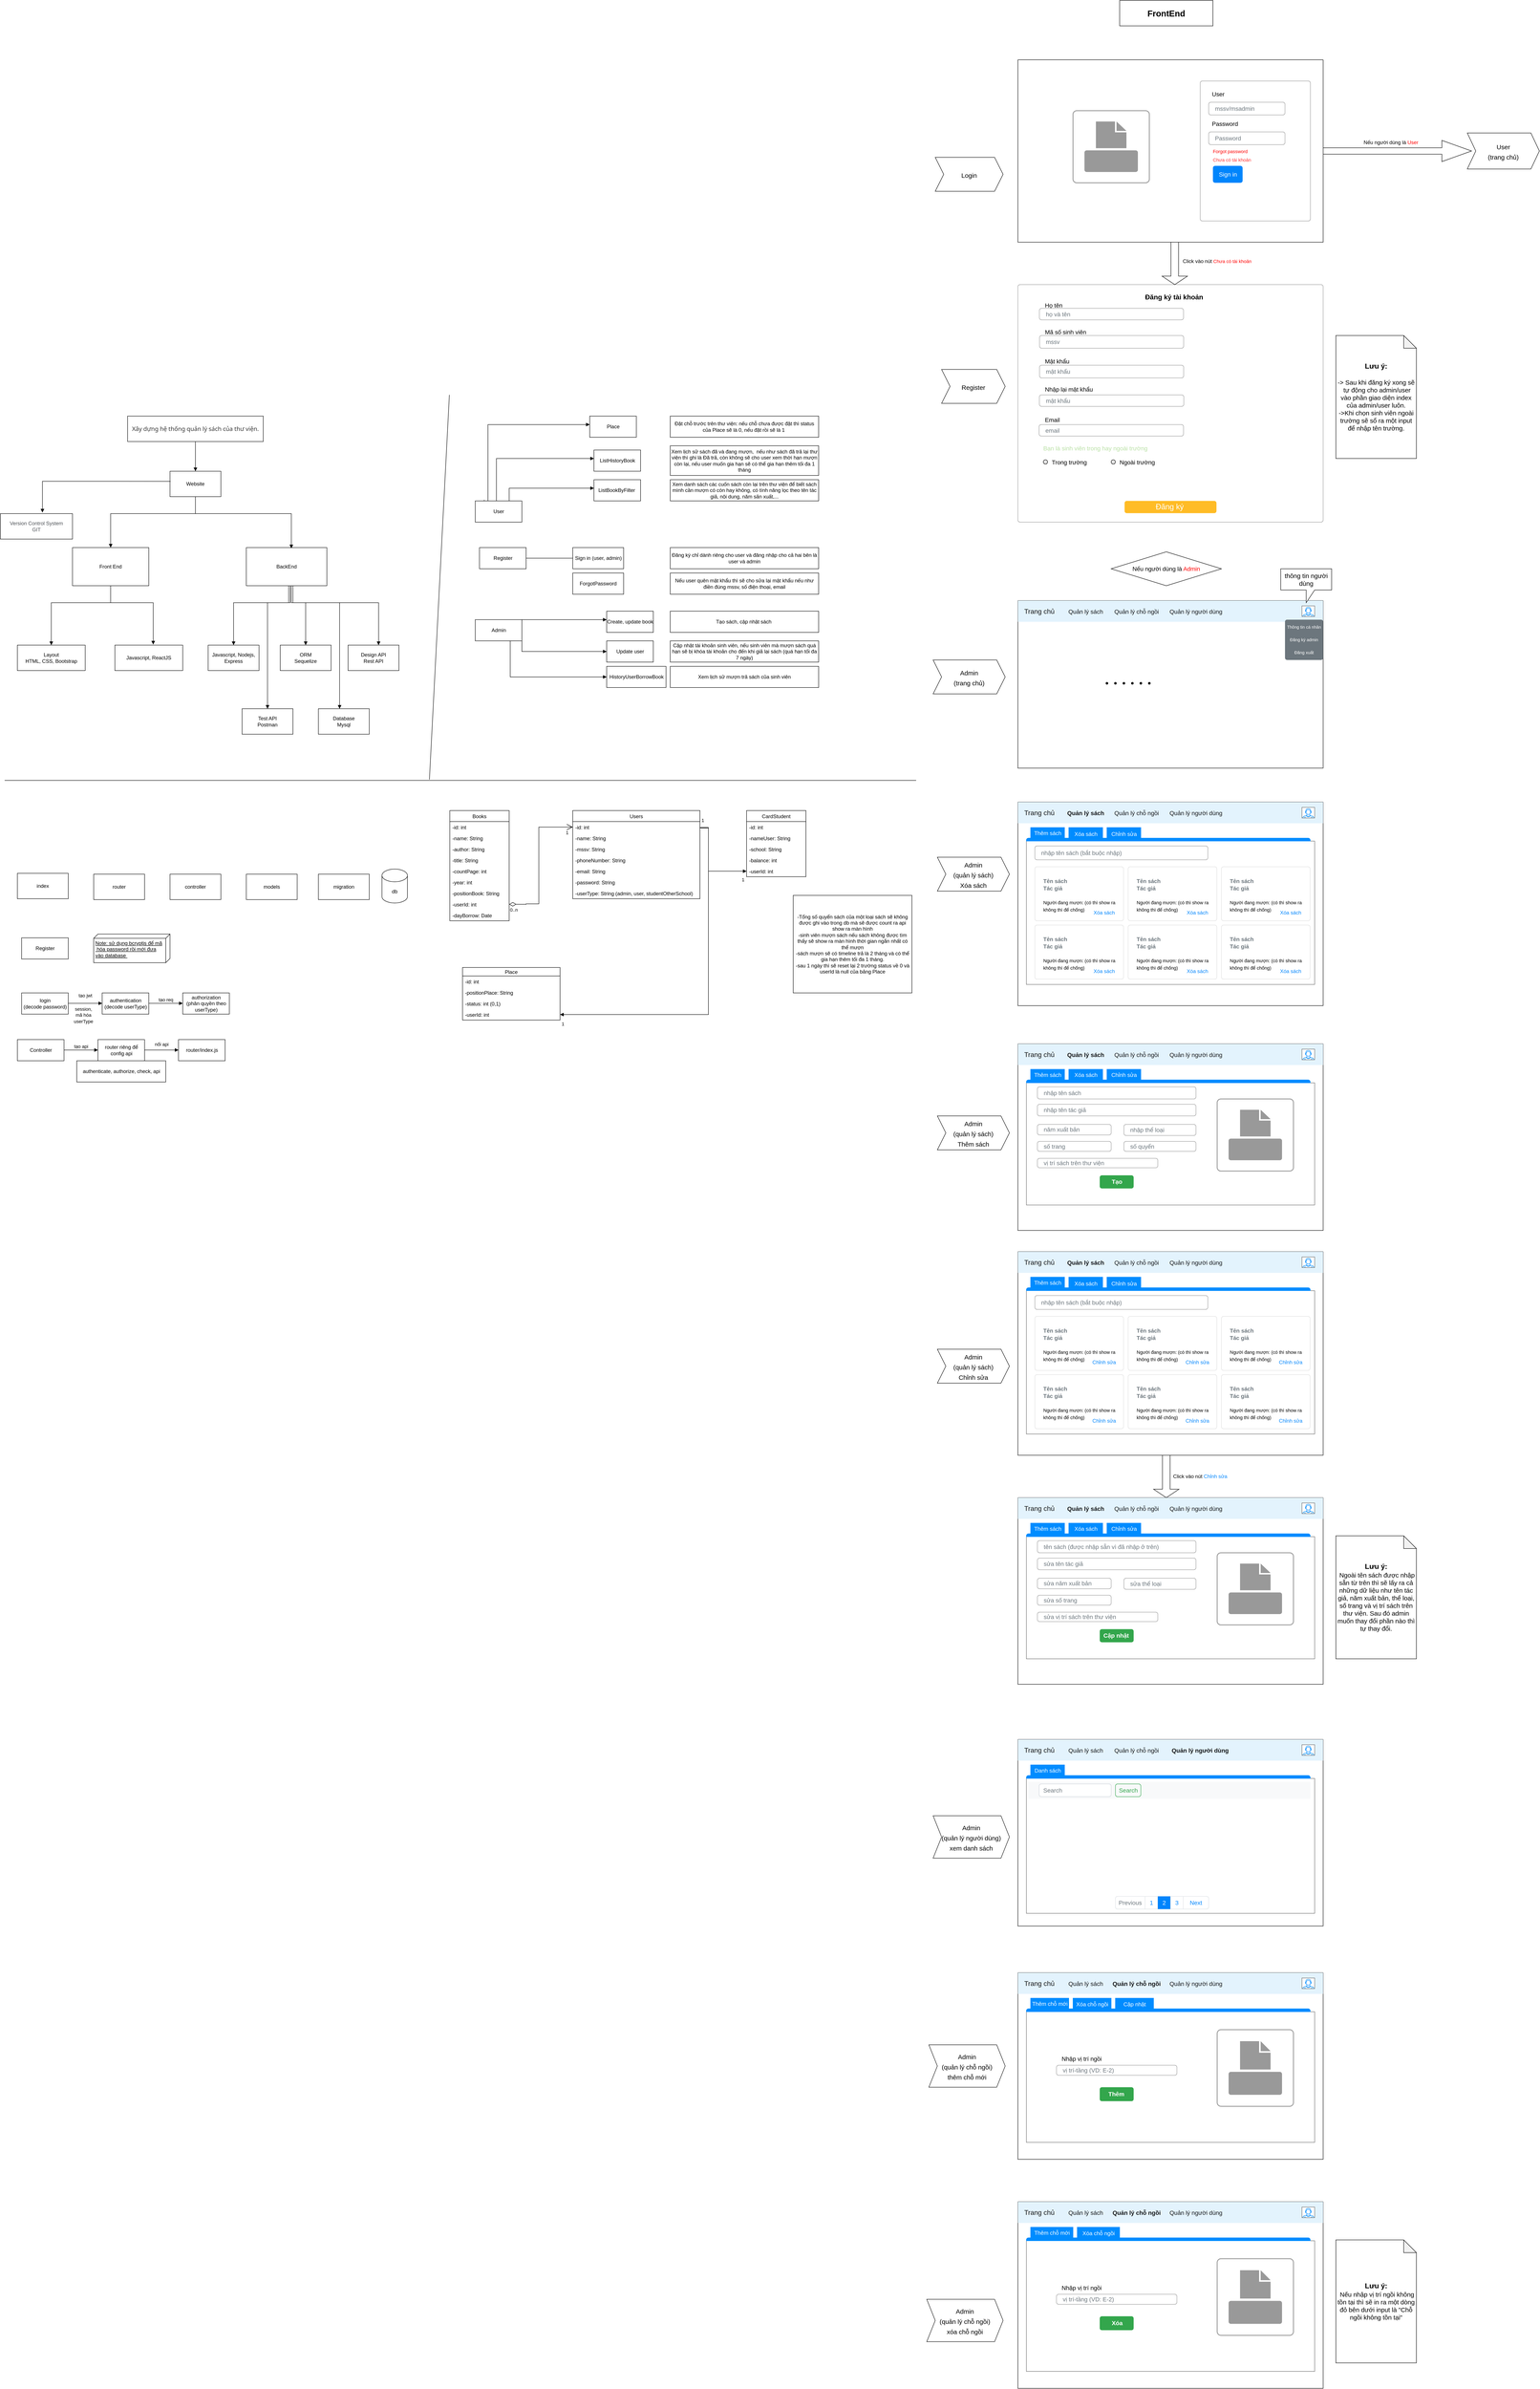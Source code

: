 <mxfile version="20.6.0" type="github">
  <diagram id="i-t45R0P4q4NNxCHWem7" name="Trang-1">
    <mxGraphModel dx="2484" dy="2429" grid="1" gridSize="10" guides="1" tooltips="1" connect="1" arrows="1" fold="1" page="1" pageScale="1" pageWidth="1100" pageHeight="1700" math="0" shadow="0">
      <root>
        <mxCell id="0" />
        <mxCell id="1" parent="0" />
        <mxCell id="PMNBnTn1wtBaRZHs1nPm-1" value="Register" style="html=1;" parent="1" vertex="1">
          <mxGeometry x="70" y="360" width="110" height="50" as="geometry" />
        </mxCell>
        <mxCell id="PMNBnTn1wtBaRZHs1nPm-2" value="Sign in (user, admin)" style="html=1;" parent="1" vertex="1">
          <mxGeometry x="290" y="360" width="120" height="50" as="geometry" />
        </mxCell>
        <mxCell id="PMNBnTn1wtBaRZHs1nPm-3" value="" style="line;strokeWidth=1;fillColor=none;align=left;verticalAlign=middle;spacingTop=-1;spacingLeft=3;spacingRight=3;rotatable=0;labelPosition=right;points=[];portConstraint=eastwest;strokeColor=inherit;" parent="1" vertex="1">
          <mxGeometry x="180" y="381" width="110" height="8" as="geometry" />
        </mxCell>
        <mxCell id="PMNBnTn1wtBaRZHs1nPm-4" value="ListBookByFilter&amp;nbsp;" style="html=1;" parent="1" vertex="1">
          <mxGeometry x="340" y="200" width="110" height="50" as="geometry" />
        </mxCell>
        <mxCell id="PMNBnTn1wtBaRZHs1nPm-8" value="Admin" style="html=1;" parent="1" vertex="1">
          <mxGeometry x="60" y="530" width="110" height="50" as="geometry" />
        </mxCell>
        <mxCell id="PMNBnTn1wtBaRZHs1nPm-9" value="User" style="html=1;" parent="1" vertex="1">
          <mxGeometry x="60" y="250" width="110" height="50" as="geometry" />
        </mxCell>
        <mxCell id="PMNBnTn1wtBaRZHs1nPm-11" value="" style="endArrow=block;endFill=1;html=1;edgeStyle=orthogonalEdgeStyle;align=left;verticalAlign=top;rounded=0;" parent="1" edge="1">
          <mxGeometry x="-1" relative="1" as="geometry">
            <mxPoint x="170" y="250" as="sourcePoint" />
            <mxPoint x="340" y="220" as="targetPoint" />
            <Array as="points">
              <mxPoint x="140" y="250" />
              <mxPoint x="140" y="220" />
              <mxPoint x="300" y="220" />
            </Array>
          </mxGeometry>
        </mxCell>
        <mxCell id="PMNBnTn1wtBaRZHs1nPm-14" value="Create, update book" style="html=1;" parent="1" vertex="1">
          <mxGeometry x="370" y="510" width="110" height="50" as="geometry" />
        </mxCell>
        <mxCell id="PMNBnTn1wtBaRZHs1nPm-16" value="Update user" style="html=1;" parent="1" vertex="1">
          <mxGeometry x="370" y="580" width="110" height="50" as="geometry" />
        </mxCell>
        <mxCell id="PMNBnTn1wtBaRZHs1nPm-17" value="" style="endArrow=block;endFill=1;html=1;edgeStyle=orthogonalEdgeStyle;align=left;verticalAlign=top;rounded=0;exitX=1;exitY=0.75;exitDx=0;exitDy=0;entryX=0;entryY=0.5;entryDx=0;entryDy=0;" parent="1" source="PMNBnTn1wtBaRZHs1nPm-8" target="PMNBnTn1wtBaRZHs1nPm-16" edge="1">
          <mxGeometry x="-1" relative="1" as="geometry">
            <mxPoint x="200" y="500" as="sourcePoint" />
            <mxPoint x="360" y="600" as="targetPoint" />
            <Array as="points">
              <mxPoint x="170" y="605" />
            </Array>
          </mxGeometry>
        </mxCell>
        <mxCell id="PMNBnTn1wtBaRZHs1nPm-22" value="" style="line;strokeWidth=1;fillColor=none;align=left;verticalAlign=middle;spacingTop=-1;spacingLeft=3;spacingRight=3;rotatable=0;labelPosition=right;points=[];portConstraint=eastwest;strokeColor=inherit;" parent="1" vertex="1">
          <mxGeometry x="-1050" y="900" width="2150" height="18" as="geometry" />
        </mxCell>
        <mxCell id="PMNBnTn1wtBaRZHs1nPm-23" value="Books" style="swimlane;fontStyle=0;childLayout=stackLayout;horizontal=1;startSize=26;fillColor=none;horizontalStack=0;resizeParent=1;resizeParentMax=0;resizeLast=0;collapsible=1;marginBottom=0;" parent="1" vertex="1">
          <mxGeometry y="980" width="140" height="260" as="geometry" />
        </mxCell>
        <mxCell id="PMNBnTn1wtBaRZHs1nPm-24" value="-id:  int" style="text;strokeColor=none;fillColor=none;align=left;verticalAlign=top;spacingLeft=4;spacingRight=4;overflow=hidden;rotatable=0;points=[[0,0.5],[1,0.5]];portConstraint=eastwest;" parent="PMNBnTn1wtBaRZHs1nPm-23" vertex="1">
          <mxGeometry y="26" width="140" height="26" as="geometry" />
        </mxCell>
        <mxCell id="PMNBnTn1wtBaRZHs1nPm-25" value="-name: String" style="text;strokeColor=none;fillColor=none;align=left;verticalAlign=top;spacingLeft=4;spacingRight=4;overflow=hidden;rotatable=0;points=[[0,0.5],[1,0.5]];portConstraint=eastwest;" parent="PMNBnTn1wtBaRZHs1nPm-23" vertex="1">
          <mxGeometry y="52" width="140" height="26" as="geometry" />
        </mxCell>
        <mxCell id="PMNBnTn1wtBaRZHs1nPm-26" value="-author: String" style="text;strokeColor=none;fillColor=none;align=left;verticalAlign=top;spacingLeft=4;spacingRight=4;overflow=hidden;rotatable=0;points=[[0,0.5],[1,0.5]];portConstraint=eastwest;" parent="PMNBnTn1wtBaRZHs1nPm-23" vertex="1">
          <mxGeometry y="78" width="140" height="26" as="geometry" />
        </mxCell>
        <mxCell id="PMNBnTn1wtBaRZHs1nPm-27" value="-title: String" style="text;strokeColor=none;fillColor=none;align=left;verticalAlign=top;spacingLeft=4;spacingRight=4;overflow=hidden;rotatable=0;points=[[0,0.5],[1,0.5]];portConstraint=eastwest;" parent="PMNBnTn1wtBaRZHs1nPm-23" vertex="1">
          <mxGeometry y="104" width="140" height="26" as="geometry" />
        </mxCell>
        <mxCell id="PMNBnTn1wtBaRZHs1nPm-28" value="-countPage: int" style="text;strokeColor=none;fillColor=none;align=left;verticalAlign=top;spacingLeft=4;spacingRight=4;overflow=hidden;rotatable=0;points=[[0,0.5],[1,0.5]];portConstraint=eastwest;" parent="PMNBnTn1wtBaRZHs1nPm-23" vertex="1">
          <mxGeometry y="130" width="140" height="26" as="geometry" />
        </mxCell>
        <mxCell id="PMNBnTn1wtBaRZHs1nPm-29" value="-year: int&#xa;" style="text;strokeColor=none;fillColor=none;align=left;verticalAlign=top;spacingLeft=4;spacingRight=4;overflow=hidden;rotatable=0;points=[[0,0.5],[1,0.5]];portConstraint=eastwest;" parent="PMNBnTn1wtBaRZHs1nPm-23" vertex="1">
          <mxGeometry y="156" width="140" height="26" as="geometry" />
        </mxCell>
        <mxCell id="PMNBnTn1wtBaRZHs1nPm-31" value="-positionBook: String" style="text;strokeColor=none;fillColor=none;align=left;verticalAlign=top;spacingLeft=4;spacingRight=4;overflow=hidden;rotatable=0;points=[[0,0.5],[1,0.5]];portConstraint=eastwest;" parent="PMNBnTn1wtBaRZHs1nPm-23" vertex="1">
          <mxGeometry y="182" width="140" height="26" as="geometry" />
        </mxCell>
        <mxCell id="sz2PVV6rExKH-MHVUiy9-4" value="-userId: int" style="text;strokeColor=none;fillColor=none;align=left;verticalAlign=top;spacingLeft=4;spacingRight=4;overflow=hidden;rotatable=0;points=[[0,0.5],[1,0.5]];portConstraint=eastwest;" parent="PMNBnTn1wtBaRZHs1nPm-23" vertex="1">
          <mxGeometry y="208" width="140" height="26" as="geometry" />
        </mxCell>
        <mxCell id="PMNBnTn1wtBaRZHs1nPm-44" value="-dayBorrow: Date" style="text;strokeColor=none;fillColor=none;align=left;verticalAlign=top;spacingLeft=4;spacingRight=4;overflow=hidden;rotatable=0;points=[[0,0.5],[1,0.5]];portConstraint=eastwest;" parent="PMNBnTn1wtBaRZHs1nPm-23" vertex="1">
          <mxGeometry y="234" width="140" height="26" as="geometry" />
        </mxCell>
        <mxCell id="PMNBnTn1wtBaRZHs1nPm-32" value="Users" style="swimlane;fontStyle=0;childLayout=stackLayout;horizontal=1;startSize=26;fillColor=none;horizontalStack=0;resizeParent=1;resizeParentMax=0;resizeLast=0;collapsible=1;marginBottom=0;" parent="1" vertex="1">
          <mxGeometry x="290" y="980" width="300" height="208" as="geometry" />
        </mxCell>
        <mxCell id="PMNBnTn1wtBaRZHs1nPm-33" value="-id: int" style="text;strokeColor=none;fillColor=none;align=left;verticalAlign=top;spacingLeft=4;spacingRight=4;overflow=hidden;rotatable=0;points=[[0,0.5],[1,0.5]];portConstraint=eastwest;" parent="PMNBnTn1wtBaRZHs1nPm-32" vertex="1">
          <mxGeometry y="26" width="300" height="26" as="geometry" />
        </mxCell>
        <mxCell id="PMNBnTn1wtBaRZHs1nPm-34" value="-name: String" style="text;strokeColor=none;fillColor=none;align=left;verticalAlign=top;spacingLeft=4;spacingRight=4;overflow=hidden;rotatable=0;points=[[0,0.5],[1,0.5]];portConstraint=eastwest;" parent="PMNBnTn1wtBaRZHs1nPm-32" vertex="1">
          <mxGeometry y="52" width="300" height="26" as="geometry" />
        </mxCell>
        <mxCell id="PMNBnTn1wtBaRZHs1nPm-35" value="-mssv: String" style="text;strokeColor=none;fillColor=none;align=left;verticalAlign=top;spacingLeft=4;spacingRight=4;overflow=hidden;rotatable=0;points=[[0,0.5],[1,0.5]];portConstraint=eastwest;" parent="PMNBnTn1wtBaRZHs1nPm-32" vertex="1">
          <mxGeometry y="78" width="300" height="26" as="geometry" />
        </mxCell>
        <mxCell id="PMNBnTn1wtBaRZHs1nPm-36" value="-phoneNumber: String" style="text;strokeColor=none;fillColor=none;align=left;verticalAlign=top;spacingLeft=4;spacingRight=4;overflow=hidden;rotatable=0;points=[[0,0.5],[1,0.5]];portConstraint=eastwest;" parent="PMNBnTn1wtBaRZHs1nPm-32" vertex="1">
          <mxGeometry y="104" width="300" height="26" as="geometry" />
        </mxCell>
        <mxCell id="PMNBnTn1wtBaRZHs1nPm-37" value="-email: String" style="text;strokeColor=none;fillColor=none;align=left;verticalAlign=top;spacingLeft=4;spacingRight=4;overflow=hidden;rotatable=0;points=[[0,0.5],[1,0.5]];portConstraint=eastwest;" parent="PMNBnTn1wtBaRZHs1nPm-32" vertex="1">
          <mxGeometry y="130" width="300" height="26" as="geometry" />
        </mxCell>
        <mxCell id="PMNBnTn1wtBaRZHs1nPm-38" value="-password: String " style="text;strokeColor=none;fillColor=none;align=left;verticalAlign=top;spacingLeft=4;spacingRight=4;overflow=hidden;rotatable=0;points=[[0,0.5],[1,0.5]];portConstraint=eastwest;" parent="PMNBnTn1wtBaRZHs1nPm-32" vertex="1">
          <mxGeometry y="156" width="300" height="26" as="geometry" />
        </mxCell>
        <mxCell id="PMNBnTn1wtBaRZHs1nPm-39" value="-userType: String (admin, user, studentOtherSchool)" style="text;strokeColor=none;fillColor=none;align=left;verticalAlign=top;spacingLeft=4;spacingRight=4;overflow=hidden;rotatable=0;points=[[0,0.5],[1,0.5]];portConstraint=eastwest;" parent="PMNBnTn1wtBaRZHs1nPm-32" vertex="1">
          <mxGeometry y="182" width="300" height="26" as="geometry" />
        </mxCell>
        <mxCell id="PMNBnTn1wtBaRZHs1nPm-42" value="" style="endArrow=block;endFill=1;html=1;edgeStyle=orthogonalEdgeStyle;align=left;verticalAlign=top;rounded=0;" parent="1" edge="1">
          <mxGeometry x="-1" relative="1" as="geometry">
            <mxPoint x="170" y="530" as="sourcePoint" />
            <mxPoint x="370" y="530" as="targetPoint" />
            <Array as="points">
              <mxPoint x="330" y="530" />
              <mxPoint x="330" y="530" />
            </Array>
          </mxGeometry>
        </mxCell>
        <mxCell id="PMNBnTn1wtBaRZHs1nPm-45" value="Place" style="swimlane;fontStyle=0;childLayout=stackLayout;horizontal=1;startSize=20;fillColor=none;horizontalStack=0;resizeParent=1;resizeParentMax=0;resizeLast=0;collapsible=1;marginBottom=0;" parent="1" vertex="1">
          <mxGeometry x="30" y="1350" width="230" height="124" as="geometry" />
        </mxCell>
        <mxCell id="PMNBnTn1wtBaRZHs1nPm-46" value="-id: int" style="text;strokeColor=none;fillColor=none;align=left;verticalAlign=top;spacingLeft=4;spacingRight=4;overflow=hidden;rotatable=0;points=[[0,0.5],[1,0.5]];portConstraint=eastwest;" parent="PMNBnTn1wtBaRZHs1nPm-45" vertex="1">
          <mxGeometry y="20" width="230" height="26" as="geometry" />
        </mxCell>
        <mxCell id="PMNBnTn1wtBaRZHs1nPm-47" value="-positionPlace: String" style="text;strokeColor=none;fillColor=none;align=left;verticalAlign=top;spacingLeft=4;spacingRight=4;overflow=hidden;rotatable=0;points=[[0,0.5],[1,0.5]];portConstraint=eastwest;" parent="PMNBnTn1wtBaRZHs1nPm-45" vertex="1">
          <mxGeometry y="46" width="230" height="26" as="geometry" />
        </mxCell>
        <mxCell id="PMNBnTn1wtBaRZHs1nPm-48" value="-status: int (0,1)" style="text;strokeColor=none;fillColor=none;align=left;verticalAlign=top;spacingLeft=4;spacingRight=4;overflow=hidden;rotatable=0;points=[[0,0.5],[1,0.5]];portConstraint=eastwest;" parent="PMNBnTn1wtBaRZHs1nPm-45" vertex="1">
          <mxGeometry y="72" width="230" height="26" as="geometry" />
        </mxCell>
        <mxCell id="sz2PVV6rExKH-MHVUiy9-19" value="-userId: int" style="text;strokeColor=none;fillColor=none;align=left;verticalAlign=top;spacingLeft=4;spacingRight=4;overflow=hidden;rotatable=0;points=[[0,0.5],[1,0.5]];portConstraint=eastwest;" parent="PMNBnTn1wtBaRZHs1nPm-45" vertex="1">
          <mxGeometry y="98" width="230" height="26" as="geometry" />
        </mxCell>
        <mxCell id="sz2PVV6rExKH-MHVUiy9-1" value="" style="endArrow=open;html=1;endSize=12;startArrow=diamondThin;startSize=14;startFill=0;edgeStyle=orthogonalEdgeStyle;rounded=0;entryX=0;entryY=0.5;entryDx=0;entryDy=0;exitX=1;exitY=0.5;exitDx=0;exitDy=0;" parent="1" source="sz2PVV6rExKH-MHVUiy9-4" target="PMNBnTn1wtBaRZHs1nPm-33" edge="1">
          <mxGeometry x="0.016" relative="1" as="geometry">
            <mxPoint x="180" y="1180" as="sourcePoint" />
            <mxPoint x="210" y="980" as="targetPoint" />
            <Array as="points">
              <mxPoint x="180" y="1201" />
              <mxPoint x="180" y="1200" />
              <mxPoint x="210" y="1200" />
              <mxPoint x="210" y="1019" />
            </Array>
            <mxPoint as="offset" />
          </mxGeometry>
        </mxCell>
        <mxCell id="sz2PVV6rExKH-MHVUiy9-2" value="0..n" style="edgeLabel;resizable=0;html=1;align=left;verticalAlign=top;" parent="sz2PVV6rExKH-MHVUiy9-1" connectable="0" vertex="1">
          <mxGeometry x="-1" relative="1" as="geometry" />
        </mxCell>
        <mxCell id="sz2PVV6rExKH-MHVUiy9-3" value="1" style="edgeLabel;resizable=0;html=1;align=right;verticalAlign=top;" parent="sz2PVV6rExKH-MHVUiy9-1" connectable="0" vertex="1">
          <mxGeometry x="1" relative="1" as="geometry">
            <mxPoint x="-10" as="offset" />
          </mxGeometry>
        </mxCell>
        <mxCell id="sz2PVV6rExKH-MHVUiy9-5" value="ListHistoryBook" style="html=1;" parent="1" vertex="1">
          <mxGeometry x="340" y="130" width="110" height="50" as="geometry" />
        </mxCell>
        <mxCell id="sz2PVV6rExKH-MHVUiy9-6" value="HistoryUserBorrowBook" style="html=1;" parent="1" vertex="1">
          <mxGeometry x="370" y="640" width="140" height="50" as="geometry" />
        </mxCell>
        <mxCell id="sz2PVV6rExKH-MHVUiy9-10" value="" style="endArrow=block;endFill=1;html=1;edgeStyle=orthogonalEdgeStyle;align=left;verticalAlign=top;rounded=0;exitX=0.5;exitY=0;exitDx=0;exitDy=0;" parent="1" source="PMNBnTn1wtBaRZHs1nPm-9" edge="1">
          <mxGeometry x="-1" y="25" relative="1" as="geometry">
            <mxPoint x="120" y="240" as="sourcePoint" />
            <mxPoint x="340" y="150" as="targetPoint" />
            <Array as="points">
              <mxPoint x="110" y="250" />
              <mxPoint x="110" y="150" />
            </Array>
            <mxPoint x="15" y="-5" as="offset" />
          </mxGeometry>
        </mxCell>
        <mxCell id="sz2PVV6rExKH-MHVUiy9-12" value="" style="endArrow=block;endFill=1;html=1;edgeStyle=orthogonalEdgeStyle;align=left;verticalAlign=top;rounded=0;exitX=0.75;exitY=1;exitDx=0;exitDy=0;" parent="1" source="PMNBnTn1wtBaRZHs1nPm-8" edge="1">
          <mxGeometry x="-1" relative="1" as="geometry">
            <mxPoint x="80" y="470" as="sourcePoint" />
            <mxPoint x="370" y="665" as="targetPoint" />
            <Array as="points">
              <mxPoint x="143" y="665" />
            </Array>
          </mxGeometry>
        </mxCell>
        <mxCell id="sz2PVV6rExKH-MHVUiy9-13" value="Place" style="html=1;" parent="1" vertex="1">
          <mxGeometry x="330" y="50" width="110" height="50" as="geometry" />
        </mxCell>
        <mxCell id="sz2PVV6rExKH-MHVUiy9-14" value="" style="endArrow=block;endFill=1;html=1;edgeStyle=orthogonalEdgeStyle;align=left;verticalAlign=top;rounded=0;exitX=0.193;exitY=-0.044;exitDx=0;exitDy=0;exitPerimeter=0;" parent="1" source="PMNBnTn1wtBaRZHs1nPm-9" edge="1">
          <mxGeometry x="-1" relative="1" as="geometry">
            <mxPoint x="115" y="172.5" as="sourcePoint" />
            <mxPoint x="330" y="70" as="targetPoint" />
            <Array as="points">
              <mxPoint x="81" y="250" />
              <mxPoint x="90" y="250" />
              <mxPoint x="90" y="70" />
            </Array>
          </mxGeometry>
        </mxCell>
        <mxCell id="sz2PVV6rExKH-MHVUiy9-15" value="" style="endArrow=block;endFill=1;html=1;edgeStyle=orthogonalEdgeStyle;align=left;verticalAlign=top;rounded=0;entryX=1;entryY=0.5;entryDx=0;entryDy=0;exitX=1;exitY=0.5;exitDx=0;exitDy=0;" parent="1" source="PMNBnTn1wtBaRZHs1nPm-33" target="sz2PVV6rExKH-MHVUiy9-19" edge="1">
          <mxGeometry x="-0.903" y="10" relative="1" as="geometry">
            <mxPoint x="520" y="1020" as="sourcePoint" />
            <mxPoint x="310" y="1400" as="targetPoint" />
            <Array as="points">
              <mxPoint x="590" y="1020" />
              <mxPoint x="610" y="1020" />
              <mxPoint x="610" y="1461" />
            </Array>
            <mxPoint as="offset" />
          </mxGeometry>
        </mxCell>
        <mxCell id="sz2PVV6rExKH-MHVUiy9-20" value="1" style="edgeLabel;resizable=0;html=1;align=right;verticalAlign=top;" parent="1" connectable="0" vertex="1">
          <mxGeometry x="600" y="990" as="geometry" />
        </mxCell>
        <mxCell id="sz2PVV6rExKH-MHVUiy9-21" value="1" style="edgeLabel;resizable=0;html=1;align=right;verticalAlign=top;" parent="1" connectable="0" vertex="1">
          <mxGeometry x="270" y="1470" as="geometry" />
        </mxCell>
        <mxCell id="wgvQ3o1FkacQmC9o5JXv-1" value="Front End" style="rounded=0;whiteSpace=wrap;html=1;" parent="1" vertex="1">
          <mxGeometry x="-890" y="360" width="180" height="90" as="geometry" />
        </mxCell>
        <mxCell id="wgvQ3o1FkacQmC9o5JXv-3" value="BackEnd" style="rounded=0;whiteSpace=wrap;html=1;" parent="1" vertex="1">
          <mxGeometry x="-480" y="360" width="190" height="90" as="geometry" />
        </mxCell>
        <mxCell id="wgvQ3o1FkacQmC9o5JXv-4" value="&lt;span style=&quot;color: rgb(52, 52, 52); font-family: &amp;quot;Segoe UI&amp;quot;, &amp;quot;Helvetica Neue&amp;quot;, &amp;quot;Droid Sans&amp;quot;, Arial, Tahoma, Geneva, sans-serif; font-size: 14px; text-align: right; background-color: rgb(255, 255, 255);&quot;&gt;Xây dựng hệ thống quản lý sách của thư viện.&lt;/span&gt;" style="rounded=0;whiteSpace=wrap;html=1;" parent="1" vertex="1">
          <mxGeometry x="-760" y="50" width="320" height="60" as="geometry" />
        </mxCell>
        <mxCell id="wgvQ3o1FkacQmC9o5JXv-5" value="Website" style="rounded=0;whiteSpace=wrap;html=1;" parent="1" vertex="1">
          <mxGeometry x="-660" y="180" width="120" height="60" as="geometry" />
        </mxCell>
        <mxCell id="wgvQ3o1FkacQmC9o5JXv-6" value="" style="endArrow=block;endFill=1;html=1;edgeStyle=orthogonalEdgeStyle;align=left;verticalAlign=top;rounded=0;entryX=0.5;entryY=0;entryDx=0;entryDy=0;exitX=0.5;exitY=1;exitDx=0;exitDy=0;" parent="1" source="wgvQ3o1FkacQmC9o5JXv-4" target="wgvQ3o1FkacQmC9o5JXv-5" edge="1">
          <mxGeometry x="-1" relative="1" as="geometry">
            <mxPoint x="-920" y="150" as="sourcePoint" />
            <mxPoint x="-760" y="150" as="targetPoint" />
          </mxGeometry>
        </mxCell>
        <mxCell id="wgvQ3o1FkacQmC9o5JXv-8" value="" style="endArrow=block;endFill=1;html=1;edgeStyle=orthogonalEdgeStyle;align=left;verticalAlign=top;rounded=0;exitX=0.5;exitY=1;exitDx=0;exitDy=0;entryX=0.5;entryY=0;entryDx=0;entryDy=0;" parent="1" source="wgvQ3o1FkacQmC9o5JXv-5" target="wgvQ3o1FkacQmC9o5JXv-1" edge="1">
          <mxGeometry x="-1" relative="1" as="geometry">
            <mxPoint x="-750" y="120" as="sourcePoint" />
            <mxPoint x="-960" y="280" as="targetPoint" />
            <Array as="points">
              <mxPoint x="-760" y="280" />
              <mxPoint x="-960" y="280" />
            </Array>
          </mxGeometry>
        </mxCell>
        <mxCell id="wgvQ3o1FkacQmC9o5JXv-9" value="" style="endArrow=block;endFill=1;html=1;edgeStyle=orthogonalEdgeStyle;align=left;verticalAlign=top;rounded=0;entryX=0.559;entryY=0.02;entryDx=0;entryDy=0;entryPerimeter=0;exitX=0.5;exitY=1;exitDx=0;exitDy=0;" parent="1" source="wgvQ3o1FkacQmC9o5JXv-5" target="wgvQ3o1FkacQmC9o5JXv-3" edge="1">
          <mxGeometry x="-1" relative="1" as="geometry">
            <mxPoint x="-760" y="250" as="sourcePoint" />
            <mxPoint x="-570" y="300" as="targetPoint" />
            <Array as="points">
              <mxPoint x="-600" y="280" />
              <mxPoint x="-374" y="280" />
            </Array>
          </mxGeometry>
        </mxCell>
        <mxCell id="wgvQ3o1FkacQmC9o5JXv-10" value="Đặt chỗ trước trên thư viện: nếu chỗ chưa được đặt thì status của Place sẽ là 0, nếu đặt rồi sẽ là 1&amp;nbsp;" style="rounded=0;whiteSpace=wrap;html=1;" parent="1" vertex="1">
          <mxGeometry x="520" y="50" width="350" height="50" as="geometry" />
        </mxCell>
        <mxCell id="wgvQ3o1FkacQmC9o5JXv-11" value="Xem lịch sử sách đã và đang mượn,&amp;nbsp; nếu như sách đã trả lại thư viện thì ghi là Đã trả, còn không sẽ cho user xem thời hạn mượn còn lại, nếu user muốn gia hạn sẽ có thể gia hạn thêm tối đa 1 tháng" style="rounded=0;whiteSpace=wrap;html=1;" parent="1" vertex="1">
          <mxGeometry x="520" y="120" width="350" height="70" as="geometry" />
        </mxCell>
        <mxCell id="wgvQ3o1FkacQmC9o5JXv-12" value="Xem danh sách các cuốn sách còn lại trên thư viện để biết sách mình cần mượn có còn hay không, có tính năng lọc theo tên tác giả, nội dung, năm sản xuất,..." style="rounded=0;whiteSpace=wrap;html=1;" parent="1" vertex="1">
          <mxGeometry x="520" y="200" width="350" height="50" as="geometry" />
        </mxCell>
        <mxCell id="wgvQ3o1FkacQmC9o5JXv-13" value="Đăng ký chỉ dành riêng cho user và đăng nhập cho cả hai bên là user và admin" style="rounded=0;whiteSpace=wrap;html=1;" parent="1" vertex="1">
          <mxGeometry x="520" y="360" width="350" height="50" as="geometry" />
        </mxCell>
        <mxCell id="wgvQ3o1FkacQmC9o5JXv-15" value="Tạo sách, cập nhật sách&amp;nbsp;" style="rounded=0;whiteSpace=wrap;html=1;" parent="1" vertex="1">
          <mxGeometry x="520" y="510" width="350" height="50" as="geometry" />
        </mxCell>
        <mxCell id="wgvQ3o1FkacQmC9o5JXv-16" value="Cập nhật tài khoản sinh viên, nếu sinh viên mà mượn sách quá hạn sẽ bị khóa tài khoản cho đến khi giả lại sách (quá hạn tối đa 7 ngày)" style="rounded=0;whiteSpace=wrap;html=1;" parent="1" vertex="1">
          <mxGeometry x="520" y="580" width="350" height="50" as="geometry" />
        </mxCell>
        <mxCell id="wgvQ3o1FkacQmC9o5JXv-18" value="Xem lịch sử mượn trả sách của sinh viên" style="rounded=0;whiteSpace=wrap;html=1;" parent="1" vertex="1">
          <mxGeometry x="520" y="640" width="350" height="50" as="geometry" />
        </mxCell>
        <mxCell id="wgvQ3o1FkacQmC9o5JXv-21" value="Layout&lt;br&gt;HTML, CSS, Bootstrap" style="rounded=0;whiteSpace=wrap;html=1;" parent="1" vertex="1">
          <mxGeometry x="-1020" y="590" width="160" height="60" as="geometry" />
        </mxCell>
        <mxCell id="wgvQ3o1FkacQmC9o5JXv-22" value="" style="endArrow=block;endFill=1;html=1;edgeStyle=orthogonalEdgeStyle;align=left;verticalAlign=top;rounded=0;exitX=0.5;exitY=1;exitDx=0;exitDy=0;" parent="1" edge="1">
          <mxGeometry x="-1" relative="1" as="geometry">
            <mxPoint x="-800" y="450" as="sourcePoint" />
            <mxPoint x="-940" y="590" as="targetPoint" />
            <Array as="points">
              <mxPoint x="-800" y="490" />
              <mxPoint x="-940" y="490" />
              <mxPoint x="-940" y="570" />
            </Array>
          </mxGeometry>
        </mxCell>
        <mxCell id="wgvQ3o1FkacQmC9o5JXv-23" value="Javascript, ReactJS" style="rounded=0;whiteSpace=wrap;html=1;" parent="1" vertex="1">
          <mxGeometry x="-790" y="590" width="160" height="60" as="geometry" />
        </mxCell>
        <mxCell id="wgvQ3o1FkacQmC9o5JXv-27" value="" style="endArrow=block;endFill=1;html=1;edgeStyle=orthogonalEdgeStyle;align=left;verticalAlign=top;rounded=0;entryX=0.565;entryY=-0.023;entryDx=0;entryDy=0;entryPerimeter=0;" parent="1" target="wgvQ3o1FkacQmC9o5JXv-23" edge="1">
          <mxGeometry x="-0.895" y="20" relative="1" as="geometry">
            <mxPoint x="-800" y="460" as="sourcePoint" />
            <mxPoint x="-720" y="550" as="targetPoint" />
            <Array as="points">
              <mxPoint x="-800" y="490" />
              <mxPoint x="-700" y="490" />
            </Array>
            <mxPoint as="offset" />
          </mxGeometry>
        </mxCell>
        <mxCell id="wgvQ3o1FkacQmC9o5JXv-29" value="Javascript, Nodejs, Express" style="rounded=0;whiteSpace=wrap;html=1;" parent="1" vertex="1">
          <mxGeometry x="-570" y="590" width="120" height="60" as="geometry" />
        </mxCell>
        <mxCell id="wgvQ3o1FkacQmC9o5JXv-30" value="ORM&lt;br&gt;Sequelize" style="rounded=0;whiteSpace=wrap;html=1;" parent="1" vertex="1">
          <mxGeometry x="-400" y="590" width="120" height="60" as="geometry" />
        </mxCell>
        <mxCell id="wgvQ3o1FkacQmC9o5JXv-31" value="Design API&lt;br&gt;Rest API" style="rounded=0;whiteSpace=wrap;html=1;" parent="1" vertex="1">
          <mxGeometry x="-240" y="590" width="120" height="60" as="geometry" />
        </mxCell>
        <mxCell id="wgvQ3o1FkacQmC9o5JXv-32" value="" style="endArrow=block;endFill=1;html=1;edgeStyle=orthogonalEdgeStyle;align=left;verticalAlign=top;rounded=0;entryX=0.5;entryY=0;entryDx=0;entryDy=0;exitX=0.545;exitY=1.011;exitDx=0;exitDy=0;exitPerimeter=0;" parent="1" source="wgvQ3o1FkacQmC9o5JXv-3" target="wgvQ3o1FkacQmC9o5JXv-29" edge="1">
          <mxGeometry x="-1" relative="1" as="geometry">
            <mxPoint x="-690" y="480" as="sourcePoint" />
            <mxPoint x="-530" y="480" as="targetPoint" />
            <Array as="points">
              <mxPoint x="-376" y="490" />
              <mxPoint x="-510" y="490" />
            </Array>
          </mxGeometry>
        </mxCell>
        <mxCell id="wgvQ3o1FkacQmC9o5JXv-34" value="" style="endArrow=block;endFill=1;html=1;edgeStyle=orthogonalEdgeStyle;align=left;verticalAlign=top;rounded=0;entryX=0.5;entryY=0;entryDx=0;entryDy=0;" parent="1" target="wgvQ3o1FkacQmC9o5JXv-30" edge="1">
          <mxGeometry x="-1" relative="1" as="geometry">
            <mxPoint x="-374" y="450" as="sourcePoint" />
            <mxPoint x="-530" y="480" as="targetPoint" />
            <Array as="points">
              <mxPoint x="-374" y="490" />
              <mxPoint x="-340" y="490" />
            </Array>
          </mxGeometry>
        </mxCell>
        <mxCell id="wgvQ3o1FkacQmC9o5JXv-36" value="" style="endArrow=block;endFill=1;html=1;edgeStyle=orthogonalEdgeStyle;align=left;verticalAlign=top;rounded=0;" parent="1" edge="1">
          <mxGeometry x="-1" relative="1" as="geometry">
            <mxPoint x="-360" y="450" as="sourcePoint" />
            <mxPoint x="-168" y="590" as="targetPoint" />
            <Array as="points">
              <mxPoint x="-370" y="450" />
              <mxPoint x="-370" y="490" />
              <mxPoint x="-168" y="490" />
            </Array>
          </mxGeometry>
        </mxCell>
        <mxCell id="wgvQ3o1FkacQmC9o5JXv-38" value="Test API&lt;br&gt;Postman" style="rounded=0;whiteSpace=wrap;html=1;" parent="1" vertex="1">
          <mxGeometry x="-490" y="740" width="120" height="60" as="geometry" />
        </mxCell>
        <mxCell id="wgvQ3o1FkacQmC9o5JXv-39" value="&lt;span style=&quot;color: rgb(77, 81, 86); font-family: arial, sans-serif; text-align: left; background-color: rgb(255, 255, 255);&quot;&gt;&lt;font style=&quot;font-size: 12px;&quot;&gt;Version Control System&lt;/font&gt;&lt;br&gt;&lt;font style=&quot;font-size: 12px;&quot;&gt;GIT&lt;/font&gt;&lt;br&gt;&lt;/span&gt;" style="rounded=0;whiteSpace=wrap;html=1;" parent="1" vertex="1">
          <mxGeometry x="-1060" y="280" width="170" height="60" as="geometry" />
        </mxCell>
        <mxCell id="wgvQ3o1FkacQmC9o5JXv-40" value="" style="endArrow=block;endFill=1;html=1;edgeStyle=orthogonalEdgeStyle;align=left;verticalAlign=top;rounded=0;exitX=0.01;exitY=0.397;exitDx=0;exitDy=0;exitPerimeter=0;entryX=0.583;entryY=-0.043;entryDx=0;entryDy=0;entryPerimeter=0;" parent="1" source="wgvQ3o1FkacQmC9o5JXv-5" target="wgvQ3o1FkacQmC9o5JXv-39" edge="1">
          <mxGeometry x="-1" y="14" relative="1" as="geometry">
            <mxPoint x="-790" y="160" as="sourcePoint" />
            <mxPoint x="-1040" y="220" as="targetPoint" />
            <Array as="points">
              <mxPoint x="-961" y="204" />
            </Array>
            <mxPoint x="-4" y="-10" as="offset" />
          </mxGeometry>
        </mxCell>
        <mxCell id="wgvQ3o1FkacQmC9o5JXv-42" value="Database&lt;br&gt;Mysql" style="rounded=0;whiteSpace=wrap;html=1;fontSize=12;" parent="1" vertex="1">
          <mxGeometry x="-310" y="740" width="120" height="60" as="geometry" />
        </mxCell>
        <mxCell id="wgvQ3o1FkacQmC9o5JXv-43" value="" style="endArrow=block;endFill=1;html=1;edgeStyle=orthogonalEdgeStyle;align=left;verticalAlign=top;rounded=0;fontSize=12;exitX=0.5;exitY=1;exitDx=0;exitDy=0;" parent="1" source="wgvQ3o1FkacQmC9o5JXv-3" target="wgvQ3o1FkacQmC9o5JXv-38" edge="1">
          <mxGeometry x="-1" relative="1" as="geometry">
            <mxPoint x="-380" y="460" as="sourcePoint" />
            <mxPoint x="-310" y="640" as="targetPoint" />
            <Array as="points">
              <mxPoint x="-380" y="450" />
              <mxPoint x="-380" y="490" />
              <mxPoint x="-430" y="490" />
            </Array>
          </mxGeometry>
        </mxCell>
        <mxCell id="wgvQ3o1FkacQmC9o5JXv-45" value="" style="endArrow=block;endFill=1;html=1;edgeStyle=orthogonalEdgeStyle;align=left;verticalAlign=top;rounded=0;fontSize=12;entryX=0.417;entryY=0;entryDx=0;entryDy=0;entryPerimeter=0;" parent="1" target="wgvQ3o1FkacQmC9o5JXv-42" edge="1">
          <mxGeometry x="-1" relative="1" as="geometry">
            <mxPoint x="-370" y="454" as="sourcePoint" />
            <mxPoint x="-260" y="720" as="targetPoint" />
            <Array as="points">
              <mxPoint x="-370" y="490" />
              <mxPoint x="-260" y="490" />
            </Array>
          </mxGeometry>
        </mxCell>
        <mxCell id="wgvQ3o1FkacQmC9o5JXv-47" value="ForgotPassword" style="rounded=0;whiteSpace=wrap;html=1;fontSize=12;" parent="1" vertex="1">
          <mxGeometry x="290" y="420" width="120" height="50" as="geometry" />
        </mxCell>
        <mxCell id="wgvQ3o1FkacQmC9o5JXv-49" value="Nếu user quên mật khẩu thì sẽ cho sửa lại mật khẩu nếu như điền đúng mssv, số điện thoại, email" style="rounded=0;whiteSpace=wrap;html=1;" parent="1" vertex="1">
          <mxGeometry x="520" y="420" width="350" height="50" as="geometry" />
        </mxCell>
        <mxCell id="uZuEM_bw6iPWwp2u1Iur-1" value="" style="endArrow=none;html=1;rounded=0;exitX=0.466;exitY=0.389;exitDx=0;exitDy=0;exitPerimeter=0;" parent="1" source="PMNBnTn1wtBaRZHs1nPm-22" edge="1">
          <mxGeometry width="50" height="50" relative="1" as="geometry">
            <mxPoint x="-160" y="750" as="sourcePoint" />
            <mxPoint x="-1" as="targetPoint" />
          </mxGeometry>
        </mxCell>
        <mxCell id="XsTKVomyEp_vysgjA1EA-1" value="CardStudent" style="swimlane;fontStyle=0;childLayout=stackLayout;horizontal=1;startSize=26;fillColor=none;horizontalStack=0;resizeParent=1;resizeParentMax=0;resizeLast=0;collapsible=1;marginBottom=0;" parent="1" vertex="1">
          <mxGeometry x="700" y="980" width="140" height="156" as="geometry" />
        </mxCell>
        <mxCell id="XsTKVomyEp_vysgjA1EA-2" value="-id: int" style="text;strokeColor=none;fillColor=none;align=left;verticalAlign=top;spacingLeft=4;spacingRight=4;overflow=hidden;rotatable=0;points=[[0,0.5],[1,0.5]];portConstraint=eastwest;" parent="XsTKVomyEp_vysgjA1EA-1" vertex="1">
          <mxGeometry y="26" width="140" height="26" as="geometry" />
        </mxCell>
        <mxCell id="XsTKVomyEp_vysgjA1EA-3" value="-nameUser:  String" style="text;strokeColor=none;fillColor=none;align=left;verticalAlign=top;spacingLeft=4;spacingRight=4;overflow=hidden;rotatable=0;points=[[0,0.5],[1,0.5]];portConstraint=eastwest;" parent="XsTKVomyEp_vysgjA1EA-1" vertex="1">
          <mxGeometry y="52" width="140" height="26" as="geometry" />
        </mxCell>
        <mxCell id="XsTKVomyEp_vysgjA1EA-4" value="-school: String" style="text;strokeColor=none;fillColor=none;align=left;verticalAlign=top;spacingLeft=4;spacingRight=4;overflow=hidden;rotatable=0;points=[[0,0.5],[1,0.5]];portConstraint=eastwest;" parent="XsTKVomyEp_vysgjA1EA-1" vertex="1">
          <mxGeometry y="78" width="140" height="26" as="geometry" />
        </mxCell>
        <mxCell id="XsTKVomyEp_vysgjA1EA-5" value="-balance: int" style="text;strokeColor=none;fillColor=none;align=left;verticalAlign=top;spacingLeft=4;spacingRight=4;overflow=hidden;rotatable=0;points=[[0,0.5],[1,0.5]];portConstraint=eastwest;" parent="XsTKVomyEp_vysgjA1EA-1" vertex="1">
          <mxGeometry y="104" width="140" height="26" as="geometry" />
        </mxCell>
        <mxCell id="XsTKVomyEp_vysgjA1EA-6" value="-userId: int" style="text;strokeColor=none;fillColor=none;align=left;verticalAlign=top;spacingLeft=4;spacingRight=4;overflow=hidden;rotatable=0;points=[[0,0.5],[1,0.5]];portConstraint=eastwest;" parent="XsTKVomyEp_vysgjA1EA-1" vertex="1">
          <mxGeometry y="130" width="140" height="26" as="geometry" />
        </mxCell>
        <mxCell id="XsTKVomyEp_vysgjA1EA-11" value="" style="endArrow=block;endFill=1;html=1;edgeStyle=orthogonalEdgeStyle;align=left;verticalAlign=top;rounded=0;exitX=1;exitY=0.5;exitDx=0;exitDy=0;entryX=0;entryY=0.5;entryDx=0;entryDy=0;" parent="1" target="XsTKVomyEp_vysgjA1EA-6" edge="1">
          <mxGeometry x="-0.903" y="10" relative="1" as="geometry">
            <mxPoint x="590" y="1019.5" as="sourcePoint" />
            <mxPoint x="670" y="1140" as="targetPoint" />
            <Array as="points">
              <mxPoint x="590" y="1021" />
              <mxPoint x="610" y="1021" />
              <mxPoint x="610" y="1123" />
            </Array>
            <mxPoint as="offset" />
          </mxGeometry>
        </mxCell>
        <mxCell id="XsTKVomyEp_vysgjA1EA-12" value="1" style="edgeLabel;resizable=0;html=1;align=right;verticalAlign=top;" parent="1" connectable="0" vertex="1">
          <mxGeometry x="695" y="1130" as="geometry" />
        </mxCell>
        <mxCell id="XsTKVomyEp_vysgjA1EA-13" value="-Tổng số quyển sách của một loại sách sẽ không được ghi vào trong db mà sẽ được count ra api show ra màn hình&lt;br&gt;-sinh viên mượn sách nếu sách không được tìm thấy sẽ show ra màn hình thời gian ngắn nhất có thể mượn&lt;br&gt;-sách mượn sẽ có timeline trả là 2 tháng và có thể gia hạn thêm tối đa 1 tháng.&lt;br&gt;-sau 1 ngày thì sẽ reset lại 2 trường status về 0 và userId là null của bảng Place" style="rounded=0;whiteSpace=wrap;html=1;" parent="1" vertex="1">
          <mxGeometry x="810" y="1180" width="280" height="230" as="geometry" />
        </mxCell>
        <mxCell id="J5_ubwYrpImXxwMJO44a-1" value="index" style="rounded=0;whiteSpace=wrap;html=1;" parent="1" vertex="1">
          <mxGeometry x="-1020" y="1128" width="120" height="60" as="geometry" />
        </mxCell>
        <mxCell id="J5_ubwYrpImXxwMJO44a-2" value="router" style="rounded=0;whiteSpace=wrap;html=1;" parent="1" vertex="1">
          <mxGeometry x="-840" y="1130" width="120" height="60" as="geometry" />
        </mxCell>
        <mxCell id="J5_ubwYrpImXxwMJO44a-3" value="controller" style="rounded=0;whiteSpace=wrap;html=1;" parent="1" vertex="1">
          <mxGeometry x="-660" y="1130" width="120" height="60" as="geometry" />
        </mxCell>
        <mxCell id="J5_ubwYrpImXxwMJO44a-4" value="migration" style="rounded=0;whiteSpace=wrap;html=1;" parent="1" vertex="1">
          <mxGeometry x="-310" y="1130" width="120" height="60" as="geometry" />
        </mxCell>
        <mxCell id="J5_ubwYrpImXxwMJO44a-5" value="models" style="rounded=0;whiteSpace=wrap;html=1;" parent="1" vertex="1">
          <mxGeometry x="-480" y="1130" width="120" height="60" as="geometry" />
        </mxCell>
        <mxCell id="J5_ubwYrpImXxwMJO44a-6" value="db" style="shape=cylinder3;whiteSpace=wrap;html=1;boundedLbl=1;backgroundOutline=1;size=15;" parent="1" vertex="1">
          <mxGeometry x="-160" y="1118" width="60" height="80" as="geometry" />
        </mxCell>
        <mxCell id="5y8kFZeuz5u2EM3Kr_l1-4" value="tạo jwt" style="html=1;verticalAlign=bottom;endArrow=block;rounded=0;" parent="1" edge="1">
          <mxGeometry y="10" width="80" relative="1" as="geometry">
            <mxPoint x="-900" y="1434.5" as="sourcePoint" />
            <mxPoint x="-820" y="1434.5" as="targetPoint" />
            <mxPoint as="offset" />
          </mxGeometry>
        </mxCell>
        <mxCell id="5y8kFZeuz5u2EM3Kr_l1-5" value="login&lt;br&gt;(decode password)" style="html=1;" parent="1" vertex="1">
          <mxGeometry x="-1010" y="1410" width="110" height="50" as="geometry" />
        </mxCell>
        <mxCell id="5y8kFZeuz5u2EM3Kr_l1-6" value="authentication&lt;br&gt;(decode userType)" style="html=1;" parent="1" vertex="1">
          <mxGeometry x="-820" y="1410" width="110" height="50" as="geometry" />
        </mxCell>
        <mxCell id="5y8kFZeuz5u2EM3Kr_l1-7" value="&lt;div style=&quot;text-align: center;&quot;&gt;&lt;span style=&quot;font-size: 11px; background-color: rgb(255, 255, 255);&quot;&gt;session, mã hóa userType&lt;/span&gt;&lt;/div&gt;" style="text;whiteSpace=wrap;html=1;" parent="1" vertex="1">
          <mxGeometry x="-890" y="1434" width="50" height="40" as="geometry" />
        </mxCell>
        <mxCell id="5y8kFZeuz5u2EM3Kr_l1-9" value="authorization&lt;br&gt;(phân quyền theo &lt;br&gt;userType)" style="html=1;" parent="1" vertex="1">
          <mxGeometry x="-630" y="1410" width="110" height="50" as="geometry" />
        </mxCell>
        <mxCell id="5y8kFZeuz5u2EM3Kr_l1-10" value="tạo req" style="html=1;verticalAlign=bottom;endArrow=block;rounded=0;" parent="1" edge="1">
          <mxGeometry width="80" relative="1" as="geometry">
            <mxPoint x="-710" y="1434.5" as="sourcePoint" />
            <mxPoint x="-630" y="1434.5" as="targetPoint" />
          </mxGeometry>
        </mxCell>
        <mxCell id="5y8kFZeuz5u2EM3Kr_l1-11" value="Register" style="html=1;" parent="1" vertex="1">
          <mxGeometry x="-1010" y="1280" width="110" height="50" as="geometry" />
        </mxCell>
        <mxCell id="5y8kFZeuz5u2EM3Kr_l1-12" value="Note: sử dụng bcryptjs để mã&lt;br&gt;&amp;nbsp;hóa password rồi mới đưa &lt;br&gt;vào database&amp;nbsp;" style="verticalAlign=top;align=left;spacingTop=8;spacingLeft=2;spacingRight=12;shape=cube;size=10;direction=south;fontStyle=4;html=1;" parent="1" vertex="1">
          <mxGeometry x="-840" y="1271.25" width="180" height="67.5" as="geometry" />
        </mxCell>
        <mxCell id="5y8kFZeuz5u2EM3Kr_l1-13" value="Controller" style="html=1;" parent="1" vertex="1">
          <mxGeometry x="-1020" y="1520" width="110" height="50" as="geometry" />
        </mxCell>
        <mxCell id="5y8kFZeuz5u2EM3Kr_l1-14" value="tạo api" style="html=1;verticalAlign=bottom;endArrow=block;rounded=0;" parent="1" edge="1">
          <mxGeometry width="80" relative="1" as="geometry">
            <mxPoint x="-910" y="1544.62" as="sourcePoint" />
            <mxPoint x="-830" y="1544.62" as="targetPoint" />
          </mxGeometry>
        </mxCell>
        <mxCell id="5y8kFZeuz5u2EM3Kr_l1-15" value="router riêng để &lt;br&gt;config api" style="html=1;" parent="1" vertex="1">
          <mxGeometry x="-830" y="1520" width="110" height="50" as="geometry" />
        </mxCell>
        <mxCell id="5y8kFZeuz5u2EM3Kr_l1-16" value="router/index.js" style="html=1;" parent="1" vertex="1">
          <mxGeometry x="-640" y="1520" width="110" height="50" as="geometry" />
        </mxCell>
        <mxCell id="5y8kFZeuz5u2EM3Kr_l1-17" value="nối api" style="html=1;verticalAlign=bottom;endArrow=block;rounded=0;" parent="1" edge="1">
          <mxGeometry y="5" width="80" relative="1" as="geometry">
            <mxPoint x="-720" y="1544.62" as="sourcePoint" />
            <mxPoint x="-640" y="1544.62" as="targetPoint" />
            <mxPoint as="offset" />
          </mxGeometry>
        </mxCell>
        <mxCell id="5y8kFZeuz5u2EM3Kr_l1-18" value="authenticate, authorize, check, api" style="html=1;" parent="1" vertex="1">
          <mxGeometry x="-880" y="1570" width="210" height="50" as="geometry" />
        </mxCell>
        <mxCell id="SKqaYKTq5XklxY5YzmF5-1" value="&lt;b&gt;&lt;font style=&quot;font-size: 20px;&quot;&gt;FrontEnd&lt;/font&gt;&lt;/b&gt;" style="rounded=0;whiteSpace=wrap;html=1;" parent="1" vertex="1">
          <mxGeometry x="1580" y="-930" width="220" height="60" as="geometry" />
        </mxCell>
        <mxCell id="SKqaYKTq5XklxY5YzmF5-3" value="&lt;font style=&quot;font-size: 15px;&quot;&gt;Admin&lt;br&gt;(trang chủ)&lt;br&gt;&lt;/font&gt;" style="shape=step;perimeter=stepPerimeter;whiteSpace=wrap;html=1;fixedSize=1;fontSize=20;" parent="1" vertex="1">
          <mxGeometry x="1140" y="625" width="170" height="80" as="geometry" />
        </mxCell>
        <mxCell id="SKqaYKTq5XklxY5YzmF5-18" value="&lt;span style=&quot;font-size: 15px;&quot;&gt;Login&lt;/span&gt;" style="shape=step;perimeter=stepPerimeter;whiteSpace=wrap;html=1;fixedSize=1;fontSize=20;" parent="1" vertex="1">
          <mxGeometry x="1145" y="-560" width="160" height="80" as="geometry" />
        </mxCell>
        <mxCell id="SKqaYKTq5XklxY5YzmF5-21" value="" style="swimlane;startSize=0;fontSize=15;" parent="1" vertex="1">
          <mxGeometry x="1340" y="485" width="720" height="395" as="geometry" />
        </mxCell>
        <mxCell id="SKqaYKTq5XklxY5YzmF5-58" value="Trang chủ" style="html=1;shadow=0;dashed=0;fillColor=#E3F3FD;strokeColor=none;fontSize=16;fontColor=#161819;align=left;spacing=15;" parent="SKqaYKTq5XklxY5YzmF5-21" vertex="1">
          <mxGeometry width="720" height="50" as="geometry" />
        </mxCell>
        <mxCell id="SKqaYKTq5XklxY5YzmF5-59" value="Quản lý sách" style="fillColor=none;strokeColor=none;fontSize=14;fontColor=#161819;align=center;" parent="SKqaYKTq5XklxY5YzmF5-58" vertex="1">
          <mxGeometry width="100" height="50" relative="1" as="geometry">
            <mxPoint x="110" as="offset" />
          </mxGeometry>
        </mxCell>
        <mxCell id="SKqaYKTq5XklxY5YzmF5-53" value="" style="verticalLabelPosition=bottom;shadow=0;dashed=0;align=center;html=1;verticalAlign=top;strokeWidth=1;shape=mxgraph.mockup.containers.userMale;strokeColor=#666666;strokeColor2=#008cff;fontSize=15;" parent="SKqaYKTq5XklxY5YzmF5-58" vertex="1">
          <mxGeometry x="670" y="12.5" width="30" height="25" as="geometry" />
        </mxCell>
        <mxCell id="SKqaYKTq5XklxY5YzmF5-89" value="Quản lý chỗ ngồi" style="fillColor=none;strokeColor=none;fontSize=14;fontColor=#161819;align=center;" parent="SKqaYKTq5XklxY5YzmF5-58" vertex="1">
          <mxGeometry x="230" width="100" height="50" as="geometry" />
        </mxCell>
        <mxCell id="SKqaYKTq5XklxY5YzmF5-90" value="Quản lý người dùng" style="fillColor=none;strokeColor=none;fontSize=14;fontColor=#161819;align=center;" parent="SKqaYKTq5XklxY5YzmF5-58" vertex="1">
          <mxGeometry x="370" width="100" height="50" as="geometry" />
        </mxCell>
        <mxCell id="SKqaYKTq5XklxY5YzmF5-92" value="" style="html=1;shadow=0;dashed=0;shape=mxgraph.bootstrap.rrect;rSize=5;strokeColor=none;html=1;whiteSpace=wrap;fillColor=#6C767D;fontColor=#ffffff;sketch=0;fontSize=15;" parent="SKqaYKTq5XklxY5YzmF5-21" vertex="1">
          <mxGeometry x="630" y="45" width="90" height="95" as="geometry" />
        </mxCell>
        <mxCell id="SKqaYKTq5XklxY5YzmF5-93" value="&lt;font style=&quot;font-size: 10px;&quot;&gt;Thông tin cá nhân&lt;/font&gt;" style="strokeColor=inherit;fillColor=inherit;gradientColor=inherit;fontColor=inherit;html=1;shadow=0;dashed=0;shape=mxgraph.bootstrap.topButton;rSize=5;perimeter=none;whiteSpace=wrap;resizeWidth=1;sketch=0;fontSize=15;" parent="SKqaYKTq5XklxY5YzmF5-92" vertex="1">
          <mxGeometry width="90" height="30" relative="1" as="geometry" />
        </mxCell>
        <mxCell id="SKqaYKTq5XklxY5YzmF5-94" value="&lt;font style=&quot;font-size: 10px;&quot;&gt;Đăng ký admin&lt;/font&gt;" style="strokeColor=inherit;fillColor=inherit;gradientColor=inherit;fontColor=inherit;html=1;shadow=0;dashed=0;perimeter=none;whiteSpace=wrap;resizeWidth=1;sketch=0;fontSize=15;" parent="SKqaYKTq5XklxY5YzmF5-92" vertex="1">
          <mxGeometry width="90" height="30" relative="1" as="geometry">
            <mxPoint y="30" as="offset" />
          </mxGeometry>
        </mxCell>
        <mxCell id="SKqaYKTq5XklxY5YzmF5-95" value="&lt;font style=&quot;font-size: 10px;&quot;&gt;Đăng xuất&lt;/font&gt;" style="strokeColor=inherit;fillColor=inherit;gradientColor=inherit;fontColor=inherit;html=1;shadow=0;dashed=0;perimeter=none;whiteSpace=wrap;resizeWidth=1;sketch=0;fontSize=15;" parent="SKqaYKTq5XklxY5YzmF5-92" vertex="1">
          <mxGeometry width="90" height="30" relative="1" as="geometry">
            <mxPoint y="60" as="offset" />
          </mxGeometry>
        </mxCell>
        <mxCell id="SKqaYKTq5XklxY5YzmF5-226" value="" style="shape=waypoint;sketch=0;fillStyle=solid;size=6;pointerEvents=1;points=[];fillColor=none;resizable=0;rotatable=0;perimeter=centerPerimeter;snapToPoint=1;fontSize=13;" parent="SKqaYKTq5XklxY5YzmF5-21" vertex="1">
          <mxGeometry x="190" y="175" width="40" height="40" as="geometry" />
        </mxCell>
        <mxCell id="SKqaYKTq5XklxY5YzmF5-260" value="" style="shape=waypoint;sketch=0;fillStyle=solid;size=6;pointerEvents=1;points=[];fillColor=none;resizable=0;rotatable=0;perimeter=centerPerimeter;snapToPoint=1;fontSize=13;" parent="SKqaYKTq5XklxY5YzmF5-21" vertex="1">
          <mxGeometry x="210" y="175" width="40" height="40" as="geometry" />
        </mxCell>
        <mxCell id="SKqaYKTq5XklxY5YzmF5-261" value="" style="shape=waypoint;sketch=0;fillStyle=solid;size=6;pointerEvents=1;points=[];fillColor=none;resizable=0;rotatable=0;perimeter=centerPerimeter;snapToPoint=1;fontSize=13;" parent="SKqaYKTq5XklxY5YzmF5-21" vertex="1">
          <mxGeometry x="230" y="175" width="40" height="40" as="geometry" />
        </mxCell>
        <mxCell id="SKqaYKTq5XklxY5YzmF5-262" value="" style="shape=waypoint;sketch=0;fillStyle=solid;size=6;pointerEvents=1;points=[];fillColor=none;resizable=0;rotatable=0;perimeter=centerPerimeter;snapToPoint=1;fontSize=13;" parent="SKqaYKTq5XklxY5YzmF5-21" vertex="1">
          <mxGeometry x="250" y="175" width="40" height="40" as="geometry" />
        </mxCell>
        <mxCell id="SKqaYKTq5XklxY5YzmF5-263" value="" style="shape=waypoint;sketch=0;fillStyle=solid;size=6;pointerEvents=1;points=[];fillColor=none;resizable=0;rotatable=0;perimeter=centerPerimeter;snapToPoint=1;fontSize=13;" parent="SKqaYKTq5XklxY5YzmF5-21" vertex="1">
          <mxGeometry x="270" y="175" width="40" height="40" as="geometry" />
        </mxCell>
        <mxCell id="SKqaYKTq5XklxY5YzmF5-264" value="" style="shape=waypoint;sketch=0;fillStyle=solid;size=6;pointerEvents=1;points=[];fillColor=none;resizable=0;rotatable=0;perimeter=centerPerimeter;snapToPoint=1;fontSize=13;" parent="SKqaYKTq5XklxY5YzmF5-21" vertex="1">
          <mxGeometry x="290" y="175" width="40" height="40" as="geometry" />
        </mxCell>
        <mxCell id="SKqaYKTq5XklxY5YzmF5-91" value="thông tin người dùng" style="shape=callout;whiteSpace=wrap;html=1;perimeter=calloutPerimeter;fontSize=15;" parent="1" vertex="1">
          <mxGeometry x="1960" y="410" width="120" height="80" as="geometry" />
        </mxCell>
        <mxCell id="SKqaYKTq5XklxY5YzmF5-111" value="" style="swimlane;startSize=0;fontSize=15;" parent="1" vertex="1">
          <mxGeometry x="1340" y="-790" width="720" height="430" as="geometry" />
        </mxCell>
        <mxCell id="SKqaYKTq5XklxY5YzmF5-119" value="" style="html=1;shadow=0;dashed=0;shape=mxgraph.bootstrap.rrect;rSize=5;fillColor=#ffffff;strokeColor=#999999;fontSize=15;" parent="SKqaYKTq5XklxY5YzmF5-111" vertex="1">
          <mxGeometry x="430" y="50" width="260" height="330" as="geometry" />
        </mxCell>
        <mxCell id="SKqaYKTq5XklxY5YzmF5-120" value="  User" style="fillColor=none;strokeColor=none;align=left;spacing=20;fontSize=14;" parent="SKqaYKTq5XklxY5YzmF5-119" vertex="1">
          <mxGeometry width="220" height="40" relative="1" as="geometry">
            <mxPoint y="10" as="offset" />
          </mxGeometry>
        </mxCell>
        <mxCell id="SKqaYKTq5XklxY5YzmF5-121" value="mssv/msadmin" style="html=1;shadow=0;dashed=0;shape=mxgraph.bootstrap.rrect;rSize=5;fillColor=none;strokeColor=#999999;align=left;spacing=15;fontSize=14;fontColor=#6C767D;" parent="SKqaYKTq5XklxY5YzmF5-119" vertex="1">
          <mxGeometry width="180" height="30" relative="1" as="geometry">
            <mxPoint x="20" y="50" as="offset" />
          </mxGeometry>
        </mxCell>
        <mxCell id="SKqaYKTq5XklxY5YzmF5-122" value="  Password" style="fillColor=none;strokeColor=none;align=left;spacing=20;fontSize=14;" parent="SKqaYKTq5XklxY5YzmF5-119" vertex="1">
          <mxGeometry width="220" height="40" relative="1" as="geometry">
            <mxPoint y="80" as="offset" />
          </mxGeometry>
        </mxCell>
        <mxCell id="SKqaYKTq5XklxY5YzmF5-123" value="Password" style="html=1;shadow=0;dashed=0;shape=mxgraph.bootstrap.rrect;rSize=5;fillColor=none;strokeColor=#999999;align=left;spacing=15;fontSize=14;fontColor=#6C767D;" parent="SKqaYKTq5XklxY5YzmF5-119" vertex="1">
          <mxGeometry width="180" height="30" relative="1" as="geometry">
            <mxPoint x="20" y="120" as="offset" />
          </mxGeometry>
        </mxCell>
        <mxCell id="SKqaYKTq5XklxY5YzmF5-124" value="Sign in" style="html=1;shadow=0;dashed=0;shape=mxgraph.bootstrap.rrect;rSize=5;fillColor=#0085FC;strokeColor=none;align=center;fontSize=14;fontColor=#FFFFFF;" parent="SKqaYKTq5XklxY5YzmF5-119" vertex="1">
          <mxGeometry width="70" height="40" relative="1" as="geometry">
            <mxPoint x="30" y="200" as="offset" />
          </mxGeometry>
        </mxCell>
        <mxCell id="SKqaYKTq5XklxY5YzmF5-125" value="&lt;span style=&quot;font-size: 11px;&quot;&gt;&lt;font color=&quot;#ff0000&quot;&gt;Forgot password&lt;/font&gt;&lt;/span&gt;" style="html=1;fillColor=none;strokeColor=none;align=left;spacing=20;fontSize=14;" parent="SKqaYKTq5XklxY5YzmF5-119" vertex="1">
          <mxGeometry width="170" height="30" relative="1" as="geometry">
            <mxPoint x="10" y="150" as="offset" />
          </mxGeometry>
        </mxCell>
        <mxCell id="SKqaYKTq5XklxY5YzmF5-126" style="edgeStyle=orthogonalEdgeStyle;rounded=0;orthogonalLoop=1;jettySize=auto;html=1;exitX=0.5;exitY=1;exitDx=0;exitDy=0;fontSize=15;" parent="SKqaYKTq5XklxY5YzmF5-119" source="SKqaYKTq5XklxY5YzmF5-125" target="SKqaYKTq5XklxY5YzmF5-125" edge="1">
          <mxGeometry relative="1" as="geometry" />
        </mxCell>
        <mxCell id="IpWGc1AUR3NceOaZnzQm-136" value="&lt;span style=&quot;font-size: 11px;&quot;&gt;&lt;font color=&quot;#ff3333&quot;&gt;Chưa có tài khoản&lt;/font&gt;&lt;/span&gt;" style="html=1;fillColor=none;strokeColor=none;align=left;spacing=20;fontSize=14;" parent="SKqaYKTq5XklxY5YzmF5-119" vertex="1">
          <mxGeometry x="10" y="170" width="170" height="30" as="geometry" />
        </mxCell>
        <mxCell id="SKqaYKTq5XklxY5YzmF5-127" value="" style="strokeColor=#999999;verticalLabelPosition=bottom;shadow=0;dashed=0;verticalAlign=top;strokeWidth=2;html=1;shape=mxgraph.mockup.misc.printIcon;fontSize=15;" parent="SKqaYKTq5XklxY5YzmF5-111" vertex="1">
          <mxGeometry x="130" y="120" width="180" height="170" as="geometry" />
        </mxCell>
        <mxCell id="SKqaYKTq5XklxY5YzmF5-128" value="" style="swimlane;startSize=0;fontSize=15;" parent="1" vertex="1">
          <mxGeometry x="1340" y="960" width="720" height="480" as="geometry" />
        </mxCell>
        <mxCell id="SKqaYKTq5XklxY5YzmF5-138" value="Trang chủ" style="html=1;shadow=0;dashed=0;fillColor=#E3F3FD;strokeColor=none;fontSize=16;fontColor=#161819;align=left;spacing=15;" parent="SKqaYKTq5XklxY5YzmF5-128" vertex="1">
          <mxGeometry width="720" height="50" as="geometry" />
        </mxCell>
        <mxCell id="SKqaYKTq5XklxY5YzmF5-139" value="Quản lý sách" style="fillColor=none;strokeColor=none;fontSize=14;fontColor=#161819;align=center;fontStyle=1" parent="SKqaYKTq5XklxY5YzmF5-138" vertex="1">
          <mxGeometry width="100" height="50" relative="1" as="geometry">
            <mxPoint x="110" as="offset" />
          </mxGeometry>
        </mxCell>
        <mxCell id="SKqaYKTq5XklxY5YzmF5-140" value="" style="verticalLabelPosition=bottom;shadow=0;dashed=0;align=center;html=1;verticalAlign=top;strokeWidth=1;shape=mxgraph.mockup.containers.userMale;strokeColor=#666666;strokeColor2=#008cff;fontSize=15;" parent="SKqaYKTq5XklxY5YzmF5-138" vertex="1">
          <mxGeometry x="670" y="12.5" width="30" height="25" as="geometry" />
        </mxCell>
        <mxCell id="SKqaYKTq5XklxY5YzmF5-141" value="Quản lý chỗ ngồi" style="fillColor=none;strokeColor=none;fontSize=14;fontColor=#161819;align=center;" parent="SKqaYKTq5XklxY5YzmF5-138" vertex="1">
          <mxGeometry x="230" width="100" height="50" as="geometry" />
        </mxCell>
        <mxCell id="SKqaYKTq5XklxY5YzmF5-142" value="Quản lý người dùng" style="fillColor=none;strokeColor=none;fontSize=14;fontColor=#161819;align=center;" parent="SKqaYKTq5XklxY5YzmF5-138" vertex="1">
          <mxGeometry x="370" width="100" height="50" as="geometry" />
        </mxCell>
        <mxCell id="SKqaYKTq5XklxY5YzmF5-137" value="&lt;font style=&quot;font-size: 15px;&quot;&gt;Admin&lt;br&gt;(quản lý sách)&lt;br&gt;Thêm sách&lt;br&gt;&lt;/font&gt;" style="shape=step;perimeter=stepPerimeter;whiteSpace=wrap;html=1;fixedSize=1;fontSize=20;" parent="1" vertex="1">
          <mxGeometry x="1150" y="1700" width="170" height="80" as="geometry" />
        </mxCell>
        <mxCell id="SKqaYKTq5XklxY5YzmF5-143" value="" style="strokeWidth=1;shadow=0;dashed=0;align=center;html=1;shape=mxgraph.mockup.containers.marginRect2;rectMarginTop=32;strokeColor=#666666;gradientColor=none;fontSize=10;" parent="1" vertex="1">
          <mxGeometry x="1360" y="1020" width="680" height="370" as="geometry" />
        </mxCell>
        <mxCell id="SKqaYKTq5XklxY5YzmF5-147" value="" style="strokeWidth=1;shadow=0;dashed=0;align=center;html=1;shape=mxgraph.mockup.containers.topButton;rSize=5;strokeColor=#008cff;fillColor=#008cff;gradientColor=none;resizeWidth=1;movable=0;deletable=1;fontSize=10;" parent="SKqaYKTq5XklxY5YzmF5-143" vertex="1">
          <mxGeometry width="669.538" height="7" relative="1" as="geometry">
            <mxPoint y="25" as="offset" />
          </mxGeometry>
        </mxCell>
        <mxCell id="SKqaYKTq5XklxY5YzmF5-145" value="&lt;font style=&quot;font-size: 13px;&quot;&gt;Thêm sách&lt;/font&gt;" style="strokeWidth=1;shadow=0;dashed=0;align=center;html=1;shape=mxgraph.mockup.containers.rrect;rSize=0;fontSize=17;fontColor=#ffffff;strokeColor=#008cff;fillColor=#008cff;" parent="SKqaYKTq5XklxY5YzmF5-143" vertex="1">
          <mxGeometry width="80" height="25" relative="1" as="geometry">
            <mxPoint x="10" as="offset" />
          </mxGeometry>
        </mxCell>
        <mxCell id="SKqaYKTq5XklxY5YzmF5-201" value="&lt;p style=&quot;line-height: 120%;&quot;&gt;nhập tên sách (bắt buộc nhập)&lt;/p&gt;" style="html=1;shadow=0;dashed=0;shape=mxgraph.bootstrap.rrect;rSize=5;fillColor=none;strokeColor=#999999;align=left;spacing=15;fontSize=14;fontColor=#6C767D;" parent="SKqaYKTq5XklxY5YzmF5-143" vertex="1">
          <mxGeometry x="20" y="43.529" width="408" height="32.647" as="geometry" />
        </mxCell>
        <mxCell id="SKqaYKTq5XklxY5YzmF5-205" value="&lt;font color=&quot;#6c767d&quot;&gt;&lt;b&gt;&lt;font style=&quot;&quot;&gt;&lt;font style=&quot;font-size: 13px;&quot;&gt;Tên sách&lt;/font&gt;&lt;br style=&quot;font-size: 10px&quot;&gt;&lt;font style=&quot;font-size: 13px;&quot;&gt;Tác giả&lt;br&gt;&lt;/font&gt;&lt;/font&gt;&lt;/b&gt;&lt;/font&gt;&lt;br style=&quot;font-size: 14px&quot;&gt;&lt;font style=&quot;font-size: 11px;&quot;&gt;Người đang mượn: (có thì show ra không thì để chống)&lt;/font&gt;" style="html=1;shadow=0;dashed=0;shape=mxgraph.bootstrap.rrect;rSize=5;strokeColor=#DFDFDF;html=1;whiteSpace=wrap;fillColor=#ffffff;fontColor=#000000;verticalAlign=top;align=left;spacing=20;fontSize=14;" parent="SKqaYKTq5XklxY5YzmF5-143" vertex="1">
          <mxGeometry x="20" y="92.5" width="209.23" height="127.5" as="geometry" />
        </mxCell>
        <mxCell id="SKqaYKTq5XklxY5YzmF5-206" value="&lt;font style=&quot;font-size: 12px;&quot;&gt;Xóa sách&lt;/font&gt;" style="html=1;shadow=0;dashed=0;shape=mxgraph.bootstrap.rrect;rSize=5;perimeter=none;whiteSpace=wrap;fillColor=none;strokeColor=none;fontColor=#0085FC;resizeWidth=1;fontSize=14;align=center;" parent="SKqaYKTq5XklxY5YzmF5-205" vertex="1">
          <mxGeometry y="1" width="66.954" height="40" relative="1" as="geometry">
            <mxPoint x="130" y="-40" as="offset" />
          </mxGeometry>
        </mxCell>
        <mxCell id="SKqaYKTq5XklxY5YzmF5-148" value="&lt;font style=&quot;font-size: 13px;&quot;&gt;Xóa sách&lt;/font&gt;" style="strokeWidth=1;shadow=0;dashed=0;align=center;html=1;shape=mxgraph.mockup.containers.rrect;rSize=0;fontSize=17;fontColor=#ffffff;strokeColor=#008cff;fillColor=#008cff;" parent="SKqaYKTq5XklxY5YzmF5-143" vertex="1">
          <mxGeometry x="100" width="80" height="30" as="geometry" />
        </mxCell>
        <mxCell id="SKqaYKTq5XklxY5YzmF5-149" value="&lt;span style=&quot;font-size: 13px;&quot;&gt;Chỉnh sửa&lt;/span&gt;" style="strokeWidth=1;shadow=0;dashed=0;align=center;html=1;shape=mxgraph.mockup.containers.rrect;rSize=0;fontSize=17;fontColor=#ffffff;strokeColor=#008cff;fillColor=#008cff;" parent="SKqaYKTq5XklxY5YzmF5-143" vertex="1">
          <mxGeometry x="190" width="80" height="30" as="geometry" />
        </mxCell>
        <mxCell id="SKqaYKTq5XklxY5YzmF5-275" value="&lt;font color=&quot;#6c767d&quot;&gt;&lt;b&gt;&lt;font style=&quot;&quot;&gt;&lt;font style=&quot;font-size: 13px;&quot;&gt;Tên sách&lt;/font&gt;&lt;br style=&quot;font-size: 10px&quot;&gt;&lt;font style=&quot;font-size: 13px;&quot;&gt;Tác giả&lt;br&gt;&lt;/font&gt;&lt;/font&gt;&lt;/b&gt;&lt;/font&gt;&lt;br style=&quot;font-size: 14px&quot;&gt;&lt;font style=&quot;font-size: 11px;&quot;&gt;Người đang mượn: (có thì show ra không thì để chống)&lt;/font&gt;" style="html=1;shadow=0;dashed=0;shape=mxgraph.bootstrap.rrect;rSize=5;strokeColor=#DFDFDF;html=1;whiteSpace=wrap;fillColor=#ffffff;fontColor=#000000;verticalAlign=top;align=left;spacing=20;fontSize=14;" parent="SKqaYKTq5XklxY5YzmF5-143" vertex="1">
          <mxGeometry x="240" y="92.5" width="209.23" height="127.5" as="geometry" />
        </mxCell>
        <mxCell id="SKqaYKTq5XklxY5YzmF5-276" value="&lt;font style=&quot;font-size: 12px;&quot;&gt;Xóa sách&lt;/font&gt;" style="html=1;shadow=0;dashed=0;shape=mxgraph.bootstrap.rrect;rSize=5;perimeter=none;whiteSpace=wrap;fillColor=none;strokeColor=none;fontColor=#0085FC;resizeWidth=1;fontSize=14;align=center;" parent="SKqaYKTq5XklxY5YzmF5-275" vertex="1">
          <mxGeometry y="1" width="66.954" height="40" relative="1" as="geometry">
            <mxPoint x="130" y="-40" as="offset" />
          </mxGeometry>
        </mxCell>
        <mxCell id="SKqaYKTq5XklxY5YzmF5-277" value="&lt;font color=&quot;#6c767d&quot;&gt;&lt;b&gt;&lt;font style=&quot;&quot;&gt;&lt;font style=&quot;font-size: 13px;&quot;&gt;Tên sách&lt;/font&gt;&lt;br style=&quot;font-size: 10px&quot;&gt;&lt;font style=&quot;font-size: 13px;&quot;&gt;Tác giả&lt;br&gt;&lt;/font&gt;&lt;/font&gt;&lt;/b&gt;&lt;/font&gt;&lt;br style=&quot;font-size: 14px&quot;&gt;&lt;font style=&quot;font-size: 11px;&quot;&gt;Người đang mượn: (có thì show ra không thì để chống)&lt;/font&gt;" style="html=1;shadow=0;dashed=0;shape=mxgraph.bootstrap.rrect;rSize=5;strokeColor=#DFDFDF;html=1;whiteSpace=wrap;fillColor=#ffffff;fontColor=#000000;verticalAlign=top;align=left;spacing=20;fontSize=14;" parent="SKqaYKTq5XklxY5YzmF5-143" vertex="1">
          <mxGeometry x="460" y="92.5" width="209.23" height="127.5" as="geometry" />
        </mxCell>
        <mxCell id="SKqaYKTq5XklxY5YzmF5-278" value="&lt;font style=&quot;font-size: 12px;&quot;&gt;Xóa sách&lt;/font&gt;" style="html=1;shadow=0;dashed=0;shape=mxgraph.bootstrap.rrect;rSize=5;perimeter=none;whiteSpace=wrap;fillColor=none;strokeColor=none;fontColor=#0085FC;resizeWidth=1;fontSize=14;align=center;" parent="SKqaYKTq5XklxY5YzmF5-277" vertex="1">
          <mxGeometry y="1" width="66.954" height="40" relative="1" as="geometry">
            <mxPoint x="130" y="-40" as="offset" />
          </mxGeometry>
        </mxCell>
        <mxCell id="SKqaYKTq5XklxY5YzmF5-282" value="&lt;font color=&quot;#6c767d&quot;&gt;&lt;b&gt;&lt;font style=&quot;&quot;&gt;&lt;font style=&quot;font-size: 13px;&quot;&gt;Tên sách&lt;/font&gt;&lt;br style=&quot;font-size: 10px&quot;&gt;&lt;font style=&quot;font-size: 13px;&quot;&gt;Tác giả&lt;br&gt;&lt;/font&gt;&lt;/font&gt;&lt;/b&gt;&lt;/font&gt;&lt;br style=&quot;font-size: 14px&quot;&gt;&lt;font style=&quot;font-size: 11px;&quot;&gt;Người đang mượn: (có thì show ra không thì để chống)&lt;/font&gt;" style="html=1;shadow=0;dashed=0;shape=mxgraph.bootstrap.rrect;rSize=5;strokeColor=#DFDFDF;html=1;whiteSpace=wrap;fillColor=#ffffff;fontColor=#000000;verticalAlign=top;align=left;spacing=20;fontSize=14;" parent="SKqaYKTq5XklxY5YzmF5-143" vertex="1">
          <mxGeometry x="20" y="230" width="209.23" height="127.5" as="geometry" />
        </mxCell>
        <mxCell id="SKqaYKTq5XklxY5YzmF5-283" value="&lt;font style=&quot;font-size: 12px;&quot;&gt;Xóa sách&lt;/font&gt;" style="html=1;shadow=0;dashed=0;shape=mxgraph.bootstrap.rrect;rSize=5;perimeter=none;whiteSpace=wrap;fillColor=none;strokeColor=none;fontColor=#0085FC;resizeWidth=1;fontSize=14;align=center;" parent="SKqaYKTq5XklxY5YzmF5-282" vertex="1">
          <mxGeometry y="1" width="66.954" height="40" relative="1" as="geometry">
            <mxPoint x="130" y="-40" as="offset" />
          </mxGeometry>
        </mxCell>
        <mxCell id="SKqaYKTq5XklxY5YzmF5-284" value="&lt;font color=&quot;#6c767d&quot;&gt;&lt;b&gt;&lt;font style=&quot;&quot;&gt;&lt;font style=&quot;font-size: 13px;&quot;&gt;Tên sách&lt;/font&gt;&lt;br style=&quot;font-size: 10px&quot;&gt;&lt;font style=&quot;font-size: 13px;&quot;&gt;Tác giả&lt;br&gt;&lt;/font&gt;&lt;/font&gt;&lt;/b&gt;&lt;/font&gt;&lt;br style=&quot;font-size: 14px&quot;&gt;&lt;font style=&quot;font-size: 11px;&quot;&gt;Người đang mượn: (có thì show ra không thì để chống)&lt;/font&gt;" style="html=1;shadow=0;dashed=0;shape=mxgraph.bootstrap.rrect;rSize=5;strokeColor=#DFDFDF;html=1;whiteSpace=wrap;fillColor=#ffffff;fontColor=#000000;verticalAlign=top;align=left;spacing=20;fontSize=14;" parent="SKqaYKTq5XklxY5YzmF5-143" vertex="1">
          <mxGeometry x="240" y="230" width="209.23" height="127.5" as="geometry" />
        </mxCell>
        <mxCell id="SKqaYKTq5XklxY5YzmF5-285" value="&lt;font style=&quot;font-size: 12px;&quot;&gt;Xóa sách&lt;/font&gt;" style="html=1;shadow=0;dashed=0;shape=mxgraph.bootstrap.rrect;rSize=5;perimeter=none;whiteSpace=wrap;fillColor=none;strokeColor=none;fontColor=#0085FC;resizeWidth=1;fontSize=14;align=center;" parent="SKqaYKTq5XklxY5YzmF5-284" vertex="1">
          <mxGeometry y="1" width="66.954" height="40" relative="1" as="geometry">
            <mxPoint x="130" y="-40" as="offset" />
          </mxGeometry>
        </mxCell>
        <mxCell id="SKqaYKTq5XklxY5YzmF5-286" value="&lt;font color=&quot;#6c767d&quot;&gt;&lt;b&gt;&lt;font style=&quot;&quot;&gt;&lt;font style=&quot;font-size: 13px;&quot;&gt;Tên sách&lt;/font&gt;&lt;br style=&quot;font-size: 10px&quot;&gt;&lt;font style=&quot;font-size: 13px;&quot;&gt;Tác giả&lt;br&gt;&lt;/font&gt;&lt;/font&gt;&lt;/b&gt;&lt;/font&gt;&lt;br style=&quot;font-size: 14px&quot;&gt;&lt;font style=&quot;font-size: 11px;&quot;&gt;Người đang mượn: (có thì show ra không thì để chống)&lt;/font&gt;" style="html=1;shadow=0;dashed=0;shape=mxgraph.bootstrap.rrect;rSize=5;strokeColor=#DFDFDF;html=1;whiteSpace=wrap;fillColor=#ffffff;fontColor=#000000;verticalAlign=top;align=left;spacing=20;fontSize=14;" parent="SKqaYKTq5XklxY5YzmF5-143" vertex="1">
          <mxGeometry x="460" y="230" width="209.23" height="127.5" as="geometry" />
        </mxCell>
        <mxCell id="SKqaYKTq5XklxY5YzmF5-287" value="&lt;font style=&quot;font-size: 12px;&quot;&gt;Xóa sách&lt;/font&gt;" style="html=1;shadow=0;dashed=0;shape=mxgraph.bootstrap.rrect;rSize=5;perimeter=none;whiteSpace=wrap;fillColor=none;strokeColor=none;fontColor=#0085FC;resizeWidth=1;fontSize=14;align=center;" parent="SKqaYKTq5XklxY5YzmF5-286" vertex="1">
          <mxGeometry y="1" width="66.954" height="40" relative="1" as="geometry">
            <mxPoint x="130" y="-40" as="offset" />
          </mxGeometry>
        </mxCell>
        <mxCell id="SKqaYKTq5XklxY5YzmF5-212" value="&lt;font style=&quot;font-size: 15px;&quot;&gt;Admin&lt;br&gt;(quản lý sách)&lt;br&gt;Xóa sách&lt;br&gt;&lt;/font&gt;" style="shape=step;perimeter=stepPerimeter;whiteSpace=wrap;html=1;fixedSize=1;fontSize=20;" parent="1" vertex="1">
          <mxGeometry x="1150" y="1090" width="170" height="80" as="geometry" />
        </mxCell>
        <mxCell id="SKqaYKTq5XklxY5YzmF5-213" value="" style="swimlane;startSize=0;fontSize=15;" parent="1" vertex="1">
          <mxGeometry x="1340" y="1530" width="720" height="440" as="geometry" />
        </mxCell>
        <mxCell id="SKqaYKTq5XklxY5YzmF5-221" value="Trang chủ" style="html=1;shadow=0;dashed=0;fillColor=#E3F3FD;strokeColor=none;fontSize=16;fontColor=#161819;align=left;spacing=15;" parent="SKqaYKTq5XklxY5YzmF5-213" vertex="1">
          <mxGeometry width="720" height="50" as="geometry" />
        </mxCell>
        <mxCell id="SKqaYKTq5XklxY5YzmF5-222" value="Quản lý sách" style="fillColor=none;strokeColor=none;fontSize=14;fontColor=#161819;align=center;fontStyle=1" parent="SKqaYKTq5XklxY5YzmF5-221" vertex="1">
          <mxGeometry width="100" height="50" relative="1" as="geometry">
            <mxPoint x="110" as="offset" />
          </mxGeometry>
        </mxCell>
        <mxCell id="SKqaYKTq5XklxY5YzmF5-223" value="" style="verticalLabelPosition=bottom;shadow=0;dashed=0;align=center;html=1;verticalAlign=top;strokeWidth=1;shape=mxgraph.mockup.containers.userMale;strokeColor=#666666;strokeColor2=#008cff;fontSize=15;" parent="SKqaYKTq5XklxY5YzmF5-221" vertex="1">
          <mxGeometry x="670" y="12.5" width="30" height="25" as="geometry" />
        </mxCell>
        <mxCell id="SKqaYKTq5XklxY5YzmF5-224" value="Quản lý chỗ ngồi" style="fillColor=none;strokeColor=none;fontSize=14;fontColor=#161819;align=center;" parent="SKqaYKTq5XklxY5YzmF5-221" vertex="1">
          <mxGeometry x="230" width="100" height="50" as="geometry" />
        </mxCell>
        <mxCell id="SKqaYKTq5XklxY5YzmF5-225" value="Quản lý người dùng" style="fillColor=none;strokeColor=none;fontSize=14;fontColor=#161819;align=center;" parent="SKqaYKTq5XklxY5YzmF5-221" vertex="1">
          <mxGeometry x="370" width="100" height="50" as="geometry" />
        </mxCell>
        <mxCell id="SKqaYKTq5XklxY5YzmF5-308" value="" style="strokeWidth=1;shadow=0;dashed=0;align=center;html=1;shape=mxgraph.mockup.containers.marginRect2;rectMarginTop=32;strokeColor=#666666;gradientColor=none;fontSize=10;" parent="SKqaYKTq5XklxY5YzmF5-213" vertex="1">
          <mxGeometry x="20" y="60" width="680" height="320" as="geometry" />
        </mxCell>
        <mxCell id="SKqaYKTq5XklxY5YzmF5-309" value="" style="strokeWidth=1;shadow=0;dashed=0;align=center;html=1;shape=mxgraph.mockup.containers.topButton;rSize=5;strokeColor=#008cff;fillColor=#008cff;gradientColor=none;resizeWidth=1;movable=0;deletable=1;fontSize=10;" parent="SKqaYKTq5XklxY5YzmF5-308" vertex="1">
          <mxGeometry width="669.538" height="7" relative="1" as="geometry">
            <mxPoint y="25" as="offset" />
          </mxGeometry>
        </mxCell>
        <mxCell id="SKqaYKTq5XklxY5YzmF5-310" value="&lt;font style=&quot;font-size: 13px;&quot;&gt;Thêm sách&lt;/font&gt;" style="strokeWidth=1;shadow=0;dashed=0;align=center;html=1;shape=mxgraph.mockup.containers.rrect;rSize=0;fontSize=17;fontColor=#ffffff;strokeColor=#008cff;fillColor=#008cff;" parent="SKqaYKTq5XklxY5YzmF5-308" vertex="1">
          <mxGeometry width="80" height="25" relative="1" as="geometry">
            <mxPoint x="10" as="offset" />
          </mxGeometry>
        </mxCell>
        <mxCell id="SKqaYKTq5XklxY5YzmF5-311" value="&lt;p style=&quot;line-height: 120%;&quot;&gt;nhập tên sách&lt;/p&gt;" style="html=1;shadow=0;dashed=0;shape=mxgraph.bootstrap.rrect;rSize=5;fillColor=none;strokeColor=#999999;align=left;spacing=15;fontSize=14;fontColor=#6C767D;" parent="SKqaYKTq5XklxY5YzmF5-308" vertex="1">
          <mxGeometry x="26" y="41.29" width="374" height="28.71" as="geometry" />
        </mxCell>
        <mxCell id="SKqaYKTq5XklxY5YzmF5-314" value="&lt;font style=&quot;font-size: 13px;&quot;&gt;Xóa sách&lt;/font&gt;" style="strokeWidth=1;shadow=0;dashed=0;align=center;html=1;shape=mxgraph.mockup.containers.rrect;rSize=0;fontSize=17;fontColor=#ffffff;strokeColor=#008cff;fillColor=#008cff;" parent="SKqaYKTq5XklxY5YzmF5-308" vertex="1">
          <mxGeometry x="100" width="80" height="25.946" as="geometry" />
        </mxCell>
        <mxCell id="SKqaYKTq5XklxY5YzmF5-315" value="&lt;span style=&quot;font-size: 13px;&quot;&gt;Chỉnh sửa&lt;/span&gt;" style="strokeWidth=1;shadow=0;dashed=0;align=center;html=1;shape=mxgraph.mockup.containers.rrect;rSize=0;fontSize=17;fontColor=#ffffff;strokeColor=#008cff;fillColor=#008cff;" parent="SKqaYKTq5XklxY5YzmF5-308" vertex="1">
          <mxGeometry x="190" width="80" height="25.946" as="geometry" />
        </mxCell>
        <mxCell id="SKqaYKTq5XklxY5YzmF5-329" value="&lt;p style=&quot;line-height: 120%;&quot;&gt;nhập tên tác giả&lt;/p&gt;" style="html=1;shadow=0;dashed=0;shape=mxgraph.bootstrap.rrect;rSize=5;fillColor=none;strokeColor=#999999;align=left;spacing=15;fontSize=14;fontColor=#6C767D;" parent="SKqaYKTq5XklxY5YzmF5-308" vertex="1">
          <mxGeometry x="26" y="82.58" width="374" height="27.42" as="geometry" />
        </mxCell>
        <mxCell id="SKqaYKTq5XklxY5YzmF5-330" value="&lt;p style=&quot;line-height: 120%;&quot;&gt;nhập thể loại&lt;/p&gt;" style="html=1;shadow=0;dashed=0;shape=mxgraph.bootstrap.rrect;rSize=5;fillColor=none;strokeColor=#999999;align=left;spacing=15;fontSize=14;fontColor=#6C767D;" parent="SKqaYKTq5XklxY5YzmF5-308" vertex="1">
          <mxGeometry x="230" y="130" width="170" height="26.13" as="geometry" />
        </mxCell>
        <mxCell id="SKqaYKTq5XklxY5YzmF5-331" value="&lt;p style=&quot;line-height: 120%;&quot;&gt;năm xuất bản&lt;/p&gt;" style="html=1;shadow=0;dashed=0;shape=mxgraph.bootstrap.rrect;rSize=5;fillColor=none;strokeColor=#999999;align=left;spacing=15;fontSize=14;fontColor=#6C767D;" parent="SKqaYKTq5XklxY5YzmF5-308" vertex="1">
          <mxGeometry x="26" y="130" width="174" height="24.84" as="geometry" />
        </mxCell>
        <mxCell id="SKqaYKTq5XklxY5YzmF5-332" value="&lt;p style=&quot;line-height: 120%;&quot;&gt;số trang&lt;/p&gt;" style="html=1;shadow=0;dashed=0;shape=mxgraph.bootstrap.rrect;rSize=5;fillColor=none;strokeColor=#999999;align=left;spacing=15;fontSize=14;fontColor=#6C767D;" parent="SKqaYKTq5XklxY5YzmF5-308" vertex="1">
          <mxGeometry x="26" y="170" width="174" height="23.55" as="geometry" />
        </mxCell>
        <mxCell id="SKqaYKTq5XklxY5YzmF5-333" value="&lt;p style=&quot;line-height: 120%;&quot;&gt;vị trí sách trên thư viện&lt;/p&gt;" style="html=1;shadow=0;dashed=0;shape=mxgraph.bootstrap.rrect;rSize=5;fillColor=none;strokeColor=#999999;align=left;spacing=15;fontSize=14;fontColor=#6C767D;" parent="SKqaYKTq5XklxY5YzmF5-308" vertex="1">
          <mxGeometry x="26" y="210" width="284" height="22.26" as="geometry" />
        </mxCell>
        <mxCell id="SKqaYKTq5XklxY5YzmF5-336" value="&amp;nbsp; &amp;nbsp; &amp;nbsp; Tạo" style="html=1;shadow=0;dashed=0;shape=mxgraph.bootstrap.rrect;rSize=5;strokeColor=none;strokeWidth=1;fillColor=#33A64C;fontColor=#FFFFFF;whiteSpace=wrap;align=left;verticalAlign=middle;spacingLeft=0;fontStyle=1;fontSize=14;spacing=5;" parent="SKqaYKTq5XklxY5YzmF5-308" vertex="1">
          <mxGeometry x="173" y="250.004" width="80" height="30.968" as="geometry" />
        </mxCell>
        <mxCell id="IpWGc1AUR3NceOaZnzQm-1" value="&lt;p style=&quot;line-height: 120%;&quot;&gt;số quyển&lt;/p&gt;" style="html=1;shadow=0;dashed=0;shape=mxgraph.bootstrap.rrect;rSize=5;fillColor=none;strokeColor=#999999;align=left;spacing=15;fontSize=14;fontColor=#6C767D;" parent="SKqaYKTq5XklxY5YzmF5-308" vertex="1">
          <mxGeometry x="230" y="170" width="170" height="23.55" as="geometry" />
        </mxCell>
        <mxCell id="IpWGc1AUR3NceOaZnzQm-2" value="" style="strokeColor=#999999;verticalLabelPosition=bottom;shadow=0;dashed=0;verticalAlign=top;strokeWidth=2;html=1;shape=mxgraph.mockup.misc.printIcon;fontSize=15;" parent="SKqaYKTq5XklxY5YzmF5-308" vertex="1">
          <mxGeometry x="450" y="70" width="180" height="170" as="geometry" />
        </mxCell>
        <mxCell id="IpWGc1AUR3NceOaZnzQm-21" value="" style="swimlane;startSize=0;fontSize=15;" parent="1" vertex="1">
          <mxGeometry x="1340" y="2020" width="720" height="480" as="geometry" />
        </mxCell>
        <mxCell id="IpWGc1AUR3NceOaZnzQm-29" value="Trang chủ" style="html=1;shadow=0;dashed=0;fillColor=#E3F3FD;strokeColor=none;fontSize=16;fontColor=#161819;align=left;spacing=15;" parent="IpWGc1AUR3NceOaZnzQm-21" vertex="1">
          <mxGeometry width="720" height="50" as="geometry" />
        </mxCell>
        <mxCell id="IpWGc1AUR3NceOaZnzQm-30" value="Quản lý sách" style="fillColor=none;strokeColor=none;fontSize=14;fontColor=#161819;align=center;fontStyle=1" parent="IpWGc1AUR3NceOaZnzQm-29" vertex="1">
          <mxGeometry width="100" height="50" relative="1" as="geometry">
            <mxPoint x="110" as="offset" />
          </mxGeometry>
        </mxCell>
        <mxCell id="IpWGc1AUR3NceOaZnzQm-31" value="" style="verticalLabelPosition=bottom;shadow=0;dashed=0;align=center;html=1;verticalAlign=top;strokeWidth=1;shape=mxgraph.mockup.containers.userMale;strokeColor=#666666;strokeColor2=#008cff;fontSize=15;" parent="IpWGc1AUR3NceOaZnzQm-29" vertex="1">
          <mxGeometry x="670" y="12.5" width="30" height="25" as="geometry" />
        </mxCell>
        <mxCell id="IpWGc1AUR3NceOaZnzQm-32" value="Quản lý chỗ ngồi" style="fillColor=none;strokeColor=none;fontSize=14;fontColor=#161819;align=center;" parent="IpWGc1AUR3NceOaZnzQm-29" vertex="1">
          <mxGeometry x="230" width="100" height="50" as="geometry" />
        </mxCell>
        <mxCell id="IpWGc1AUR3NceOaZnzQm-33" value="Quản lý người dùng" style="fillColor=none;strokeColor=none;fontSize=14;fontColor=#161819;align=center;" parent="IpWGc1AUR3NceOaZnzQm-29" vertex="1">
          <mxGeometry x="370" width="100" height="50" as="geometry" />
        </mxCell>
        <mxCell id="IpWGc1AUR3NceOaZnzQm-34" value="" style="strokeWidth=1;shadow=0;dashed=0;align=center;html=1;shape=mxgraph.mockup.containers.marginRect2;rectMarginTop=32;strokeColor=#666666;gradientColor=none;fontSize=10;" parent="IpWGc1AUR3NceOaZnzQm-21" vertex="1">
          <mxGeometry x="20" y="60" width="680" height="370" as="geometry" />
        </mxCell>
        <mxCell id="IpWGc1AUR3NceOaZnzQm-35" value="" style="strokeWidth=1;shadow=0;dashed=0;align=center;html=1;shape=mxgraph.mockup.containers.topButton;rSize=5;strokeColor=#008cff;fillColor=#008cff;gradientColor=none;resizeWidth=1;movable=0;deletable=1;fontSize=10;" parent="IpWGc1AUR3NceOaZnzQm-34" vertex="1">
          <mxGeometry width="669.538" height="7" relative="1" as="geometry">
            <mxPoint y="25" as="offset" />
          </mxGeometry>
        </mxCell>
        <mxCell id="IpWGc1AUR3NceOaZnzQm-36" value="&lt;font style=&quot;font-size: 13px;&quot;&gt;Thêm sách&lt;/font&gt;" style="strokeWidth=1;shadow=0;dashed=0;align=center;html=1;shape=mxgraph.mockup.containers.rrect;rSize=0;fontSize=17;fontColor=#ffffff;strokeColor=#008cff;fillColor=#008cff;" parent="IpWGc1AUR3NceOaZnzQm-34" vertex="1">
          <mxGeometry width="80" height="25" relative="1" as="geometry">
            <mxPoint x="10" as="offset" />
          </mxGeometry>
        </mxCell>
        <mxCell id="IpWGc1AUR3NceOaZnzQm-37" value="&lt;p style=&quot;line-height: 120%;&quot;&gt;nhập tên sách (bắt buộc nhập)&lt;/p&gt;" style="html=1;shadow=0;dashed=0;shape=mxgraph.bootstrap.rrect;rSize=5;fillColor=none;strokeColor=#999999;align=left;spacing=15;fontSize=14;fontColor=#6C767D;" parent="IpWGc1AUR3NceOaZnzQm-34" vertex="1">
          <mxGeometry x="20" y="43.529" width="408" height="32.647" as="geometry" />
        </mxCell>
        <mxCell id="IpWGc1AUR3NceOaZnzQm-38" value="&lt;font color=&quot;#6c767d&quot;&gt;&lt;b&gt;&lt;font style=&quot;&quot;&gt;&lt;font style=&quot;font-size: 13px;&quot;&gt;Tên sách&lt;/font&gt;&lt;br style=&quot;font-size: 10px&quot;&gt;&lt;font style=&quot;font-size: 13px;&quot;&gt;Tác giả&lt;br&gt;&lt;/font&gt;&lt;/font&gt;&lt;/b&gt;&lt;/font&gt;&lt;br style=&quot;font-size: 14px&quot;&gt;&lt;font style=&quot;font-size: 11px;&quot;&gt;Người đang mượn: (có thì show ra không thì để chống)&lt;/font&gt;" style="html=1;shadow=0;dashed=0;shape=mxgraph.bootstrap.rrect;rSize=5;strokeColor=#DFDFDF;html=1;whiteSpace=wrap;fillColor=#ffffff;fontColor=#000000;verticalAlign=top;align=left;spacing=20;fontSize=14;" parent="IpWGc1AUR3NceOaZnzQm-34" vertex="1">
          <mxGeometry x="20" y="92.5" width="209.23" height="127.5" as="geometry" />
        </mxCell>
        <mxCell id="IpWGc1AUR3NceOaZnzQm-39" value="&lt;span style=&quot;font-size: 12px;&quot;&gt;Chỉnh sửa&lt;/span&gt;" style="html=1;shadow=0;dashed=0;shape=mxgraph.bootstrap.rrect;rSize=5;perimeter=none;whiteSpace=wrap;fillColor=none;strokeColor=none;fontColor=#0085FC;resizeWidth=1;fontSize=14;align=center;" parent="IpWGc1AUR3NceOaZnzQm-38" vertex="1">
          <mxGeometry y="1" width="66.954" height="40" relative="1" as="geometry">
            <mxPoint x="130" y="-40" as="offset" />
          </mxGeometry>
        </mxCell>
        <mxCell id="IpWGc1AUR3NceOaZnzQm-40" value="&lt;font style=&quot;font-size: 13px;&quot;&gt;Xóa sách&lt;/font&gt;" style="strokeWidth=1;shadow=0;dashed=0;align=center;html=1;shape=mxgraph.mockup.containers.rrect;rSize=0;fontSize=17;fontColor=#ffffff;strokeColor=#008cff;fillColor=#008cff;" parent="IpWGc1AUR3NceOaZnzQm-34" vertex="1">
          <mxGeometry x="100" width="80" height="30" as="geometry" />
        </mxCell>
        <mxCell id="IpWGc1AUR3NceOaZnzQm-41" value="&lt;span style=&quot;font-size: 13px;&quot;&gt;Chỉnh sửa&lt;/span&gt;" style="strokeWidth=1;shadow=0;dashed=0;align=center;html=1;shape=mxgraph.mockup.containers.rrect;rSize=0;fontSize=17;fontColor=#ffffff;strokeColor=#008cff;fillColor=#008cff;" parent="IpWGc1AUR3NceOaZnzQm-34" vertex="1">
          <mxGeometry x="190" width="80" height="30" as="geometry" />
        </mxCell>
        <mxCell id="IpWGc1AUR3NceOaZnzQm-42" value="&lt;font color=&quot;#6c767d&quot;&gt;&lt;b&gt;&lt;font style=&quot;&quot;&gt;&lt;font style=&quot;font-size: 13px;&quot;&gt;Tên sách&lt;/font&gt;&lt;br style=&quot;font-size: 10px&quot;&gt;&lt;font style=&quot;font-size: 13px;&quot;&gt;Tác giả&lt;br&gt;&lt;/font&gt;&lt;/font&gt;&lt;/b&gt;&lt;/font&gt;&lt;br style=&quot;font-size: 14px&quot;&gt;&lt;font style=&quot;font-size: 11px;&quot;&gt;Người đang mượn: (có thì show ra không thì để chống)&lt;/font&gt;" style="html=1;shadow=0;dashed=0;shape=mxgraph.bootstrap.rrect;rSize=5;strokeColor=#DFDFDF;html=1;whiteSpace=wrap;fillColor=#ffffff;fontColor=#000000;verticalAlign=top;align=left;spacing=20;fontSize=14;" parent="IpWGc1AUR3NceOaZnzQm-34" vertex="1">
          <mxGeometry x="240" y="92.5" width="209.23" height="127.5" as="geometry" />
        </mxCell>
        <mxCell id="IpWGc1AUR3NceOaZnzQm-43" value="&lt;span style=&quot;font-size: 12px;&quot;&gt;Chỉnh sửa&lt;/span&gt;" style="html=1;shadow=0;dashed=0;shape=mxgraph.bootstrap.rrect;rSize=5;perimeter=none;whiteSpace=wrap;fillColor=none;strokeColor=none;fontColor=#0085FC;resizeWidth=1;fontSize=14;align=center;" parent="IpWGc1AUR3NceOaZnzQm-42" vertex="1">
          <mxGeometry y="1" width="66.954" height="40" relative="1" as="geometry">
            <mxPoint x="130" y="-40" as="offset" />
          </mxGeometry>
        </mxCell>
        <mxCell id="IpWGc1AUR3NceOaZnzQm-44" value="&lt;font color=&quot;#6c767d&quot;&gt;&lt;b&gt;&lt;font style=&quot;&quot;&gt;&lt;font style=&quot;font-size: 13px;&quot;&gt;Tên sách&lt;/font&gt;&lt;br style=&quot;font-size: 10px&quot;&gt;&lt;font style=&quot;font-size: 13px;&quot;&gt;Tác giả&lt;br&gt;&lt;/font&gt;&lt;/font&gt;&lt;/b&gt;&lt;/font&gt;&lt;br style=&quot;font-size: 14px&quot;&gt;&lt;font style=&quot;font-size: 11px;&quot;&gt;Người đang mượn: (có thì show ra không thì để chống)&lt;/font&gt;" style="html=1;shadow=0;dashed=0;shape=mxgraph.bootstrap.rrect;rSize=5;strokeColor=#DFDFDF;html=1;whiteSpace=wrap;fillColor=#ffffff;fontColor=#000000;verticalAlign=top;align=left;spacing=20;fontSize=14;" parent="IpWGc1AUR3NceOaZnzQm-34" vertex="1">
          <mxGeometry x="460" y="92.5" width="209.23" height="127.5" as="geometry" />
        </mxCell>
        <mxCell id="IpWGc1AUR3NceOaZnzQm-45" value="&lt;span style=&quot;font-size: 12px;&quot;&gt;Chỉnh sửa&lt;/span&gt;" style="html=1;shadow=0;dashed=0;shape=mxgraph.bootstrap.rrect;rSize=5;perimeter=none;whiteSpace=wrap;fillColor=none;strokeColor=none;fontColor=#0085FC;resizeWidth=1;fontSize=14;align=center;" parent="IpWGc1AUR3NceOaZnzQm-44" vertex="1">
          <mxGeometry y="1" width="66.954" height="40" relative="1" as="geometry">
            <mxPoint x="130" y="-40" as="offset" />
          </mxGeometry>
        </mxCell>
        <mxCell id="IpWGc1AUR3NceOaZnzQm-46" value="&lt;font color=&quot;#6c767d&quot;&gt;&lt;b&gt;&lt;font style=&quot;&quot;&gt;&lt;font style=&quot;font-size: 13px;&quot;&gt;Tên sách&lt;/font&gt;&lt;br style=&quot;font-size: 10px&quot;&gt;&lt;font style=&quot;font-size: 13px;&quot;&gt;Tác giả&lt;br&gt;&lt;/font&gt;&lt;/font&gt;&lt;/b&gt;&lt;/font&gt;&lt;br style=&quot;font-size: 14px&quot;&gt;&lt;font style=&quot;font-size: 11px;&quot;&gt;Người đang mượn: (có thì show ra không thì để chống)&lt;/font&gt;" style="html=1;shadow=0;dashed=0;shape=mxgraph.bootstrap.rrect;rSize=5;strokeColor=#DFDFDF;html=1;whiteSpace=wrap;fillColor=#ffffff;fontColor=#000000;verticalAlign=top;align=left;spacing=20;fontSize=14;" parent="IpWGc1AUR3NceOaZnzQm-34" vertex="1">
          <mxGeometry x="20" y="230" width="209.23" height="127.5" as="geometry" />
        </mxCell>
        <mxCell id="IpWGc1AUR3NceOaZnzQm-47" value="&lt;span style=&quot;font-size: 12px;&quot;&gt;Chỉnh sửa&lt;/span&gt;" style="html=1;shadow=0;dashed=0;shape=mxgraph.bootstrap.rrect;rSize=5;perimeter=none;whiteSpace=wrap;fillColor=none;strokeColor=none;fontColor=#0085FC;resizeWidth=1;fontSize=14;align=center;" parent="IpWGc1AUR3NceOaZnzQm-46" vertex="1">
          <mxGeometry y="1" width="66.954" height="40" relative="1" as="geometry">
            <mxPoint x="130" y="-40" as="offset" />
          </mxGeometry>
        </mxCell>
        <mxCell id="IpWGc1AUR3NceOaZnzQm-48" value="&lt;font color=&quot;#6c767d&quot;&gt;&lt;b&gt;&lt;font style=&quot;&quot;&gt;&lt;font style=&quot;font-size: 13px;&quot;&gt;Tên sách&lt;/font&gt;&lt;br style=&quot;font-size: 10px&quot;&gt;&lt;font style=&quot;font-size: 13px;&quot;&gt;Tác giả&lt;br&gt;&lt;/font&gt;&lt;/font&gt;&lt;/b&gt;&lt;/font&gt;&lt;br style=&quot;font-size: 14px&quot;&gt;&lt;font style=&quot;font-size: 11px;&quot;&gt;Người đang mượn: (có thì show ra không thì để chống)&lt;/font&gt;" style="html=1;shadow=0;dashed=0;shape=mxgraph.bootstrap.rrect;rSize=5;strokeColor=#DFDFDF;html=1;whiteSpace=wrap;fillColor=#ffffff;fontColor=#000000;verticalAlign=top;align=left;spacing=20;fontSize=14;" parent="IpWGc1AUR3NceOaZnzQm-34" vertex="1">
          <mxGeometry x="240" y="230" width="209.23" height="127.5" as="geometry" />
        </mxCell>
        <mxCell id="IpWGc1AUR3NceOaZnzQm-49" value="&lt;span style=&quot;font-size: 12px;&quot;&gt;Chỉnh sửa&lt;/span&gt;" style="html=1;shadow=0;dashed=0;shape=mxgraph.bootstrap.rrect;rSize=5;perimeter=none;whiteSpace=wrap;fillColor=none;strokeColor=none;fontColor=#0085FC;resizeWidth=1;fontSize=14;align=center;" parent="IpWGc1AUR3NceOaZnzQm-48" vertex="1">
          <mxGeometry y="1" width="66.954" height="40" relative="1" as="geometry">
            <mxPoint x="130" y="-40" as="offset" />
          </mxGeometry>
        </mxCell>
        <mxCell id="IpWGc1AUR3NceOaZnzQm-50" value="&lt;font color=&quot;#6c767d&quot;&gt;&lt;b&gt;&lt;font style=&quot;&quot;&gt;&lt;font style=&quot;font-size: 13px;&quot;&gt;Tên sách&lt;/font&gt;&lt;br style=&quot;font-size: 10px&quot;&gt;&lt;font style=&quot;font-size: 13px;&quot;&gt;Tác giả&lt;br&gt;&lt;/font&gt;&lt;/font&gt;&lt;/b&gt;&lt;/font&gt;&lt;br style=&quot;font-size: 14px&quot;&gt;&lt;font style=&quot;font-size: 11px;&quot;&gt;Người đang mượn: (có thì show ra không thì để chống)&lt;/font&gt;" style="html=1;shadow=0;dashed=0;shape=mxgraph.bootstrap.rrect;rSize=5;strokeColor=#DFDFDF;html=1;whiteSpace=wrap;fillColor=#ffffff;fontColor=#000000;verticalAlign=top;align=left;spacing=20;fontSize=14;" parent="IpWGc1AUR3NceOaZnzQm-34" vertex="1">
          <mxGeometry x="460" y="230" width="209.23" height="127.5" as="geometry" />
        </mxCell>
        <mxCell id="IpWGc1AUR3NceOaZnzQm-51" value="&lt;span style=&quot;font-size: 12px;&quot;&gt;Chỉnh sửa&lt;/span&gt;" style="html=1;shadow=0;dashed=0;shape=mxgraph.bootstrap.rrect;rSize=5;perimeter=none;whiteSpace=wrap;fillColor=none;strokeColor=none;fontColor=#0085FC;resizeWidth=1;fontSize=14;align=center;" parent="IpWGc1AUR3NceOaZnzQm-50" vertex="1">
          <mxGeometry y="1" width="66.954" height="40" relative="1" as="geometry">
            <mxPoint x="130" y="-40" as="offset" />
          </mxGeometry>
        </mxCell>
        <mxCell id="IpWGc1AUR3NceOaZnzQm-52" value="&lt;font style=&quot;font-size: 15px;&quot;&gt;Admin&lt;br&gt;(quản lý sách)&lt;br&gt;Chỉnh sửa&lt;br&gt;&lt;/font&gt;" style="shape=step;perimeter=stepPerimeter;whiteSpace=wrap;html=1;fixedSize=1;fontSize=20;" parent="1" vertex="1">
          <mxGeometry x="1150" y="2250" width="170" height="80" as="geometry" />
        </mxCell>
        <mxCell id="IpWGc1AUR3NceOaZnzQm-53" value="" style="shape=singleArrow;direction=south;whiteSpace=wrap;html=1;" parent="1" vertex="1">
          <mxGeometry x="1660" y="2500" width="60" height="100" as="geometry" />
        </mxCell>
        <mxCell id="IpWGc1AUR3NceOaZnzQm-54" value="Click vào nút&amp;nbsp;&lt;span style=&quot;color: rgb(0, 133, 252);&quot;&gt;Chỉnh sửa&lt;/span&gt;" style="text;html=1;strokeColor=none;fillColor=none;align=center;verticalAlign=middle;whiteSpace=wrap;rounded=0;" parent="1" vertex="1">
          <mxGeometry x="1680" y="2535" width="180" height="30" as="geometry" />
        </mxCell>
        <mxCell id="IpWGc1AUR3NceOaZnzQm-56" value="" style="swimlane;startSize=0;fontSize=15;" parent="1" vertex="1">
          <mxGeometry x="1340" y="2600" width="720" height="440" as="geometry" />
        </mxCell>
        <mxCell id="IpWGc1AUR3NceOaZnzQm-64" value="Trang chủ" style="html=1;shadow=0;dashed=0;fillColor=#E3F3FD;strokeColor=none;fontSize=16;fontColor=#161819;align=left;spacing=15;" parent="IpWGc1AUR3NceOaZnzQm-56" vertex="1">
          <mxGeometry width="720" height="50" as="geometry" />
        </mxCell>
        <mxCell id="IpWGc1AUR3NceOaZnzQm-65" value="Quản lý sách" style="fillColor=none;strokeColor=none;fontSize=14;fontColor=#161819;align=center;fontStyle=1" parent="IpWGc1AUR3NceOaZnzQm-64" vertex="1">
          <mxGeometry width="100" height="50" relative="1" as="geometry">
            <mxPoint x="110" as="offset" />
          </mxGeometry>
        </mxCell>
        <mxCell id="IpWGc1AUR3NceOaZnzQm-66" value="" style="verticalLabelPosition=bottom;shadow=0;dashed=0;align=center;html=1;verticalAlign=top;strokeWidth=1;shape=mxgraph.mockup.containers.userMale;strokeColor=#666666;strokeColor2=#008cff;fontSize=15;" parent="IpWGc1AUR3NceOaZnzQm-64" vertex="1">
          <mxGeometry x="670" y="12.5" width="30" height="25" as="geometry" />
        </mxCell>
        <mxCell id="IpWGc1AUR3NceOaZnzQm-67" value="Quản lý chỗ ngồi" style="fillColor=none;strokeColor=none;fontSize=14;fontColor=#161819;align=center;" parent="IpWGc1AUR3NceOaZnzQm-64" vertex="1">
          <mxGeometry x="230" width="100" height="50" as="geometry" />
        </mxCell>
        <mxCell id="IpWGc1AUR3NceOaZnzQm-68" value="Quản lý người dùng" style="fillColor=none;strokeColor=none;fontSize=14;fontColor=#161819;align=center;" parent="IpWGc1AUR3NceOaZnzQm-64" vertex="1">
          <mxGeometry x="370" width="100" height="50" as="geometry" />
        </mxCell>
        <mxCell id="IpWGc1AUR3NceOaZnzQm-69" value="" style="strokeWidth=1;shadow=0;dashed=0;align=center;html=1;shape=mxgraph.mockup.containers.marginRect2;rectMarginTop=32;strokeColor=#666666;gradientColor=none;fontSize=10;" parent="IpWGc1AUR3NceOaZnzQm-56" vertex="1">
          <mxGeometry x="20" y="60" width="680" height="320" as="geometry" />
        </mxCell>
        <mxCell id="IpWGc1AUR3NceOaZnzQm-70" value="" style="strokeWidth=1;shadow=0;dashed=0;align=center;html=1;shape=mxgraph.mockup.containers.topButton;rSize=5;strokeColor=#008cff;fillColor=#008cff;gradientColor=none;resizeWidth=1;movable=0;deletable=1;fontSize=10;" parent="IpWGc1AUR3NceOaZnzQm-69" vertex="1">
          <mxGeometry width="669.538" height="7" relative="1" as="geometry">
            <mxPoint y="25" as="offset" />
          </mxGeometry>
        </mxCell>
        <mxCell id="IpWGc1AUR3NceOaZnzQm-71" value="&lt;font style=&quot;font-size: 13px;&quot;&gt;Thêm sách&lt;/font&gt;" style="strokeWidth=1;shadow=0;dashed=0;align=center;html=1;shape=mxgraph.mockup.containers.rrect;rSize=0;fontSize=17;fontColor=#ffffff;strokeColor=#008cff;fillColor=#008cff;" parent="IpWGc1AUR3NceOaZnzQm-69" vertex="1">
          <mxGeometry width="80" height="25" relative="1" as="geometry">
            <mxPoint x="10" as="offset" />
          </mxGeometry>
        </mxCell>
        <mxCell id="IpWGc1AUR3NceOaZnzQm-72" value="&lt;p style=&quot;line-height: 120%;&quot;&gt;tên sách (được nhập sẵn vì đã nhập ở trên)&lt;/p&gt;" style="html=1;shadow=0;dashed=0;shape=mxgraph.bootstrap.rrect;rSize=5;fillColor=none;strokeColor=#999999;align=left;spacing=15;fontSize=14;fontColor=#6C767D;" parent="IpWGc1AUR3NceOaZnzQm-69" vertex="1">
          <mxGeometry x="26" y="41.29" width="374" height="28.71" as="geometry" />
        </mxCell>
        <mxCell id="IpWGc1AUR3NceOaZnzQm-73" value="&lt;font style=&quot;font-size: 13px;&quot;&gt;Xóa sách&lt;/font&gt;" style="strokeWidth=1;shadow=0;dashed=0;align=center;html=1;shape=mxgraph.mockup.containers.rrect;rSize=0;fontSize=17;fontColor=#ffffff;strokeColor=#008cff;fillColor=#008cff;" parent="IpWGc1AUR3NceOaZnzQm-69" vertex="1">
          <mxGeometry x="100" width="80" height="25.946" as="geometry" />
        </mxCell>
        <mxCell id="IpWGc1AUR3NceOaZnzQm-74" value="&lt;span style=&quot;font-size: 13px;&quot;&gt;Chỉnh sửa&lt;/span&gt;" style="strokeWidth=1;shadow=0;dashed=0;align=center;html=1;shape=mxgraph.mockup.containers.rrect;rSize=0;fontSize=17;fontColor=#ffffff;strokeColor=#008cff;fillColor=#008cff;" parent="IpWGc1AUR3NceOaZnzQm-69" vertex="1">
          <mxGeometry x="190" width="80" height="25.946" as="geometry" />
        </mxCell>
        <mxCell id="IpWGc1AUR3NceOaZnzQm-75" value="&lt;p style=&quot;line-height: 120%;&quot;&gt;sửa tên tác giả&lt;/p&gt;" style="html=1;shadow=0;dashed=0;shape=mxgraph.bootstrap.rrect;rSize=5;fillColor=none;strokeColor=#999999;align=left;spacing=15;fontSize=14;fontColor=#6C767D;" parent="IpWGc1AUR3NceOaZnzQm-69" vertex="1">
          <mxGeometry x="26" y="82.58" width="374" height="27.42" as="geometry" />
        </mxCell>
        <mxCell id="IpWGc1AUR3NceOaZnzQm-76" value="&lt;p style=&quot;line-height: 120%;&quot;&gt;sửa thể loại&lt;/p&gt;" style="html=1;shadow=0;dashed=0;shape=mxgraph.bootstrap.rrect;rSize=5;fillColor=none;strokeColor=#999999;align=left;spacing=15;fontSize=14;fontColor=#6C767D;" parent="IpWGc1AUR3NceOaZnzQm-69" vertex="1">
          <mxGeometry x="230" y="130" width="170" height="26.13" as="geometry" />
        </mxCell>
        <mxCell id="IpWGc1AUR3NceOaZnzQm-77" value="&lt;p style=&quot;line-height: 120%;&quot;&gt;sửa năm xuất bản&lt;/p&gt;" style="html=1;shadow=0;dashed=0;shape=mxgraph.bootstrap.rrect;rSize=5;fillColor=none;strokeColor=#999999;align=left;spacing=15;fontSize=14;fontColor=#6C767D;" parent="IpWGc1AUR3NceOaZnzQm-69" vertex="1">
          <mxGeometry x="26" y="130" width="174" height="24.84" as="geometry" />
        </mxCell>
        <mxCell id="IpWGc1AUR3NceOaZnzQm-78" value="&lt;p style=&quot;line-height: 120%;&quot;&gt;sửa số trang&lt;/p&gt;" style="html=1;shadow=0;dashed=0;shape=mxgraph.bootstrap.rrect;rSize=5;fillColor=none;strokeColor=#999999;align=left;spacing=15;fontSize=14;fontColor=#6C767D;" parent="IpWGc1AUR3NceOaZnzQm-69" vertex="1">
          <mxGeometry x="26" y="170" width="174" height="23.55" as="geometry" />
        </mxCell>
        <mxCell id="IpWGc1AUR3NceOaZnzQm-79" value="&lt;p style=&quot;line-height: 120%;&quot;&gt;sửa vị trí sách trên thư viện&lt;/p&gt;" style="html=1;shadow=0;dashed=0;shape=mxgraph.bootstrap.rrect;rSize=5;fillColor=none;strokeColor=#999999;align=left;spacing=15;fontSize=14;fontColor=#6C767D;" parent="IpWGc1AUR3NceOaZnzQm-69" vertex="1">
          <mxGeometry x="26" y="210" width="284" height="22.26" as="geometry" />
        </mxCell>
        <mxCell id="IpWGc1AUR3NceOaZnzQm-80" value="&amp;nbsp;Cập nhật" style="html=1;shadow=0;dashed=0;shape=mxgraph.bootstrap.rrect;rSize=5;strokeColor=none;strokeWidth=1;fillColor=#33A64C;fontColor=#FFFFFF;whiteSpace=wrap;align=left;verticalAlign=middle;spacingLeft=0;fontStyle=1;fontSize=14;spacing=5;" parent="IpWGc1AUR3NceOaZnzQm-69" vertex="1">
          <mxGeometry x="173" y="250.004" width="80" height="30.968" as="geometry" />
        </mxCell>
        <mxCell id="IpWGc1AUR3NceOaZnzQm-82" value="" style="strokeColor=#999999;verticalLabelPosition=bottom;shadow=0;dashed=0;verticalAlign=top;strokeWidth=2;html=1;shape=mxgraph.mockup.misc.printIcon;fontSize=15;" parent="IpWGc1AUR3NceOaZnzQm-69" vertex="1">
          <mxGeometry x="450" y="70" width="180" height="170" as="geometry" />
        </mxCell>
        <mxCell id="IpWGc1AUR3NceOaZnzQm-84" value="&lt;font style=&quot;font-size: 15px;&quot;&gt;&lt;b style=&quot;&quot;&gt;&lt;font style=&quot;font-size: 17px;&quot;&gt;Lưu ý:&lt;/font&gt;&lt;/b&gt;&lt;span style=&quot;font-size: 14px;&quot;&gt;&lt;b&gt;&lt;br&gt;&lt;/b&gt;&lt;/span&gt;&amp;nbsp;N&lt;font style=&quot;font-size: 15px;&quot;&gt;goài tên sách được nhập sẵn từ trên thì sẽ lấy ra cả những dữ liệu như tên tác giả, năm xuất bản, thể loại, số trang và vị trí sách trên thư viện. Sau đó admin muốn thay đổi phần nào thì tự thay đổi.&lt;/font&gt;&lt;/font&gt;" style="shape=note;whiteSpace=wrap;html=1;backgroundOutline=1;darkOpacity=0.05;" parent="1" vertex="1">
          <mxGeometry x="2090" y="2690" width="190" height="290" as="geometry" />
        </mxCell>
        <mxCell id="IpWGc1AUR3NceOaZnzQm-107" value="&lt;br&gt;" style="html=1;shadow=0;dashed=0;shape=mxgraph.bootstrap.rrect;rSize=5;fillColor=#ffffff;strokeColor=#999999;fontSize=15;" parent="1" vertex="1">
          <mxGeometry x="1340" y="-260" width="720" height="560" as="geometry" />
        </mxCell>
        <mxCell id="IpWGc1AUR3NceOaZnzQm-109" value="mssv" style="html=1;shadow=0;dashed=0;shape=mxgraph.bootstrap.rrect;rSize=5;fillColor=none;strokeColor=#999999;align=left;spacing=15;fontSize=14;fontColor=#6C767D;" parent="IpWGc1AUR3NceOaZnzQm-107" vertex="1">
          <mxGeometry width="340" height="30" relative="1" as="geometry">
            <mxPoint x="51" y="120" as="offset" />
          </mxGeometry>
        </mxCell>
        <mxCell id="IpWGc1AUR3NceOaZnzQm-110" value=" Mật khẩu" style="fillColor=none;strokeColor=none;align=left;spacing=20;fontSize=14;" parent="IpWGc1AUR3NceOaZnzQm-107" vertex="1">
          <mxGeometry width="220" height="40" relative="1" as="geometry">
            <mxPoint x="40" y="160" as="offset" />
          </mxGeometry>
        </mxCell>
        <mxCell id="IpWGc1AUR3NceOaZnzQm-111" value="mật khẩu" style="html=1;shadow=0;dashed=0;shape=mxgraph.bootstrap.rrect;rSize=5;fillColor=none;strokeColor=#999999;align=left;spacing=15;fontSize=14;fontColor=#6C767D;" parent="IpWGc1AUR3NceOaZnzQm-107" vertex="1">
          <mxGeometry width="340" height="30" relative="1" as="geometry">
            <mxPoint x="51" y="190" as="offset" />
          </mxGeometry>
        </mxCell>
        <mxCell id="IpWGc1AUR3NceOaZnzQm-114" style="edgeStyle=orthogonalEdgeStyle;rounded=0;orthogonalLoop=1;jettySize=auto;html=1;exitX=0.5;exitY=1;exitDx=0;exitDy=0;fontSize=15;" parent="IpWGc1AUR3NceOaZnzQm-107" edge="1">
          <mxGeometry relative="1" as="geometry">
            <mxPoint x="95" y="266" as="sourcePoint" />
            <mxPoint x="95" y="266" as="targetPoint" />
          </mxGeometry>
        </mxCell>
        <mxCell id="IpWGc1AUR3NceOaZnzQm-115" value="&lt;font style=&quot;font-size: 18px;&quot;&gt;Đăng ký&amp;nbsp;&lt;/font&gt;" style="html=1;shadow=0;dashed=0;shape=mxgraph.bootstrap.rrect;rSize=5;strokeColor=none;strokeWidth=1;fillColor=#FFBC26;fontColor=#FFFFFF;whiteSpace=wrap;align=center;verticalAlign=middle;spacingLeft=0;fontStyle=0;fontSize=16;spacing=5;" parent="IpWGc1AUR3NceOaZnzQm-107" vertex="1">
          <mxGeometry x="251.65" y="510.002" width="216.7" height="28.894" as="geometry" />
        </mxCell>
        <mxCell id="IpWGc1AUR3NceOaZnzQm-126" value="Đăng ký tài khoản" style="fillColor=none;strokeColor=none;align=left;spacing=20;fontSize=16;fontStyle=1" parent="IpWGc1AUR3NceOaZnzQm-107" vertex="1">
          <mxGeometry x="280" width="220.0" height="56" as="geometry" />
        </mxCell>
        <mxCell id="IpWGc1AUR3NceOaZnzQm-127" value=" Mã số sinh viên" style="fillColor=none;strokeColor=none;align=left;spacing=20;fontSize=14;" parent="IpWGc1AUR3NceOaZnzQm-107" vertex="1">
          <mxGeometry x="40" y="83.09" width="220.0" height="56" as="geometry" />
        </mxCell>
        <mxCell id="IpWGc1AUR3NceOaZnzQm-128" value=" Nhập lại mật khẩu" style="fillColor=none;strokeColor=none;align=left;spacing=20;fontSize=14;" parent="IpWGc1AUR3NceOaZnzQm-107" vertex="1">
          <mxGeometry x="40" y="218.001" width="220.0" height="56" as="geometry" />
        </mxCell>
        <mxCell id="IpWGc1AUR3NceOaZnzQm-131" value="mật khẩu" style="html=1;shadow=0;dashed=0;shape=mxgraph.bootstrap.rrect;rSize=5;fillColor=none;strokeColor=#999999;align=left;spacing=15;fontSize=14;fontColor=#6C767D;" parent="IpWGc1AUR3NceOaZnzQm-107" vertex="1">
          <mxGeometry x="50.68" y="259.996" width="340.68" height="27.097" as="geometry" />
        </mxCell>
        <mxCell id="IpWGc1AUR3NceOaZnzQm-132" value="họ và tên" style="html=1;shadow=0;dashed=0;shape=mxgraph.bootstrap.rrect;rSize=5;fillColor=none;strokeColor=#999999;align=left;spacing=15;fontSize=14;fontColor=#6C767D;" parent="IpWGc1AUR3NceOaZnzQm-107" vertex="1">
          <mxGeometry x="50.68" y="55.996" width="340" height="27.097" as="geometry" />
        </mxCell>
        <mxCell id="IpWGc1AUR3NceOaZnzQm-133" value=" Họ tên" style="fillColor=none;strokeColor=none;align=left;spacing=20;fontSize=14;" parent="IpWGc1AUR3NceOaZnzQm-107" vertex="1">
          <mxGeometry x="40.0" y="20.0" width="220.0" height="56" as="geometry" />
        </mxCell>
        <mxCell id="IpWGc1AUR3NceOaZnzQm-137" value="email" style="html=1;shadow=0;dashed=0;shape=mxgraph.bootstrap.rrect;rSize=5;fillColor=none;strokeColor=#999999;align=left;spacing=15;fontSize=14;fontColor=#6C767D;" parent="IpWGc1AUR3NceOaZnzQm-107" vertex="1">
          <mxGeometry x="50.0" y="330" width="340.68" height="27.097" as="geometry" />
        </mxCell>
        <mxCell id="IpWGc1AUR3NceOaZnzQm-138" value=" Email" style="fillColor=none;strokeColor=none;align=left;spacing=20;fontSize=14;" parent="IpWGc1AUR3NceOaZnzQm-107" vertex="1">
          <mxGeometry x="40" y="290.001" width="220.0" height="56" as="geometry" />
        </mxCell>
        <mxCell id="IpWGc1AUR3NceOaZnzQm-143" value="Bạn là sinh viên trong hay ngoài trường" style="fillColor=none;strokeColor=none;align=left;spacing=20;fontSize=14;fontColor=#B9E0A5;" parent="IpWGc1AUR3NceOaZnzQm-107" vertex="1">
          <mxGeometry x="40" y="357.101" width="220.0" height="56" as="geometry" />
        </mxCell>
        <mxCell id="IpWGc1AUR3NceOaZnzQm-144" value="" style="html=1;shadow=0;dashed=0;shape=mxgraph.bootstrap.radioButton2;labelPosition=right;verticalLabelPosition=middle;align=left;verticalAlign=middle;gradientColor=#DEDEDE;fillColor=#EDEDED;checked=0;spacing=5;checkedFill=#0085FC;checkedStroke=#ffffff;sketch=0;fontSize=18;fontColor=#B9E0A5;" parent="IpWGc1AUR3NceOaZnzQm-107" vertex="1">
          <mxGeometry x="60" y="413.1" width="10" height="10" as="geometry" />
        </mxCell>
        <mxCell id="IpWGc1AUR3NceOaZnzQm-145" value="Trong trường" style="fillColor=none;strokeColor=none;align=left;spacing=20;fontSize=14;" parent="IpWGc1AUR3NceOaZnzQm-107" vertex="1">
          <mxGeometry x="60" y="390.1" width="80" height="56" as="geometry" />
        </mxCell>
        <mxCell id="IpWGc1AUR3NceOaZnzQm-148" value="Ngoài trường" style="fillColor=none;strokeColor=none;align=left;spacing=20;fontSize=14;" parent="IpWGc1AUR3NceOaZnzQm-107" vertex="1">
          <mxGeometry x="220" y="390.1" width="80" height="56" as="geometry" />
        </mxCell>
        <mxCell id="IpWGc1AUR3NceOaZnzQm-149" value="" style="html=1;shadow=0;dashed=0;shape=mxgraph.bootstrap.radioButton2;labelPosition=right;verticalLabelPosition=middle;align=left;verticalAlign=middle;gradientColor=#DEDEDE;fillColor=#EDEDED;checked=0;spacing=5;checkedFill=#0085FC;checkedStroke=#ffffff;sketch=0;fontSize=18;fontColor=#B9E0A5;" parent="IpWGc1AUR3NceOaZnzQm-107" vertex="1">
          <mxGeometry x="220" y="413.1" width="10" height="10" as="geometry" />
        </mxCell>
        <mxCell id="IpWGc1AUR3NceOaZnzQm-130" value="&lt;span style=&quot;font-size: 15px;&quot;&gt;Register&lt;/span&gt;" style="shape=step;perimeter=stepPerimeter;whiteSpace=wrap;html=1;fixedSize=1;fontSize=20;" parent="1" vertex="1">
          <mxGeometry x="1160" y="-60" width="150" height="80" as="geometry" />
        </mxCell>
        <mxCell id="IpWGc1AUR3NceOaZnzQm-134" value="" style="shape=singleArrow;direction=south;whiteSpace=wrap;html=1;" parent="1" vertex="1">
          <mxGeometry x="1680" y="-360" width="60" height="100" as="geometry" />
        </mxCell>
        <mxCell id="IpWGc1AUR3NceOaZnzQm-135" value="Click vào nút&amp;nbsp;&lt;span style=&quot;font-size: 11px; text-align: left;&quot;&gt;&lt;font color=&quot;#ff0000&quot;&gt;Chưa có tài khoản&lt;/font&gt;&lt;/span&gt;" style="text;html=1;strokeColor=none;fillColor=none;align=center;verticalAlign=middle;whiteSpace=wrap;rounded=0;" parent="1" vertex="1">
          <mxGeometry x="1720" y="-330" width="180" height="30" as="geometry" />
        </mxCell>
        <mxCell id="IpWGc1AUR3NceOaZnzQm-141" value="&lt;font style=&quot;font-size: 15px;&quot;&gt;Admin&lt;br&gt;(quản lý người dùng)&lt;br&gt;xem danh sách&lt;br&gt;&lt;/font&gt;" style="shape=step;perimeter=stepPerimeter;whiteSpace=wrap;html=1;fixedSize=1;fontSize=20;" parent="1" vertex="1">
          <mxGeometry x="1140" y="3350" width="180" height="100" as="geometry" />
        </mxCell>
        <mxCell id="IpWGc1AUR3NceOaZnzQm-142" value="&lt;font style=&quot;font-size: 15px;&quot;&gt;&lt;b style=&quot;&quot;&gt;&lt;font style=&quot;font-size: 17px;&quot;&gt;Lưu ý:&lt;/font&gt;&lt;/b&gt;&lt;span style=&quot;font-size: 14px;&quot;&gt;&lt;b&gt;&lt;br&gt;&lt;/b&gt;&lt;/span&gt;&lt;br&gt;-&amp;gt; Sau khi đăng ký xong sẽ&lt;br&gt;&amp;nbsp;tự động cho admin/user vào phần giao diện index của admin/user luôn.&lt;br&gt;-&amp;gt;Khi chọn sinh viên ngoài trường sẽ sổ ra một input để nhập tên trường.&lt;br&gt;&lt;/font&gt;" style="shape=note;whiteSpace=wrap;html=1;backgroundOutline=1;darkOpacity=0.05;" parent="1" vertex="1">
          <mxGeometry x="2090" y="-140" width="190" height="290" as="geometry" />
        </mxCell>
        <mxCell id="xTb7AN8yyyM7K4iTM2dd-2" value="" style="swimlane;startSize=0;fontSize=15;" vertex="1" parent="1">
          <mxGeometry x="1340" y="3170" width="720" height="440" as="geometry" />
        </mxCell>
        <mxCell id="xTb7AN8yyyM7K4iTM2dd-3" value="Trang chủ" style="html=1;shadow=0;dashed=0;fillColor=#E3F3FD;strokeColor=none;fontSize=16;fontColor=#161819;align=left;spacing=15;" vertex="1" parent="xTb7AN8yyyM7K4iTM2dd-2">
          <mxGeometry width="720" height="50" as="geometry" />
        </mxCell>
        <mxCell id="xTb7AN8yyyM7K4iTM2dd-4" value="Quản lý sách" style="fillColor=none;strokeColor=none;fontSize=14;fontColor=#161819;align=center;" vertex="1" parent="xTb7AN8yyyM7K4iTM2dd-3">
          <mxGeometry width="100" height="50" relative="1" as="geometry">
            <mxPoint x="110" as="offset" />
          </mxGeometry>
        </mxCell>
        <mxCell id="xTb7AN8yyyM7K4iTM2dd-5" value="" style="verticalLabelPosition=bottom;shadow=0;dashed=0;align=center;html=1;verticalAlign=top;strokeWidth=1;shape=mxgraph.mockup.containers.userMale;strokeColor=#666666;strokeColor2=#008cff;fontSize=15;" vertex="1" parent="xTb7AN8yyyM7K4iTM2dd-3">
          <mxGeometry x="670" y="12.5" width="30" height="25" as="geometry" />
        </mxCell>
        <mxCell id="xTb7AN8yyyM7K4iTM2dd-6" value="Quản lý chỗ ngồi" style="fillColor=none;strokeColor=none;fontSize=14;fontColor=#161819;align=center;" vertex="1" parent="xTb7AN8yyyM7K4iTM2dd-3">
          <mxGeometry x="230" width="100" height="50" as="geometry" />
        </mxCell>
        <mxCell id="xTb7AN8yyyM7K4iTM2dd-7" value="Quản lý người dùng" style="fillColor=none;strokeColor=none;fontSize=14;fontColor=#161819;align=center;fontStyle=1" vertex="1" parent="xTb7AN8yyyM7K4iTM2dd-3">
          <mxGeometry x="380" width="100" height="50" as="geometry" />
        </mxCell>
        <mxCell id="xTb7AN8yyyM7K4iTM2dd-8" value="" style="strokeWidth=1;shadow=0;dashed=0;align=center;html=1;shape=mxgraph.mockup.containers.marginRect2;rectMarginTop=32;strokeColor=#666666;gradientColor=none;fontSize=10;" vertex="1" parent="xTb7AN8yyyM7K4iTM2dd-2">
          <mxGeometry x="20" y="60" width="680" height="350" as="geometry" />
        </mxCell>
        <mxCell id="xTb7AN8yyyM7K4iTM2dd-9" value="" style="strokeWidth=1;shadow=0;dashed=0;align=center;html=1;shape=mxgraph.mockup.containers.topButton;rSize=5;strokeColor=#008cff;fillColor=#008cff;gradientColor=none;resizeWidth=1;movable=0;deletable=1;fontSize=10;" vertex="1" parent="xTb7AN8yyyM7K4iTM2dd-8">
          <mxGeometry width="669.538" height="7" relative="1" as="geometry">
            <mxPoint y="25" as="offset" />
          </mxGeometry>
        </mxCell>
        <mxCell id="xTb7AN8yyyM7K4iTM2dd-10" value="&lt;span style=&quot;font-size: 13px;&quot;&gt;Danh sách&lt;/span&gt;" style="strokeWidth=1;shadow=0;dashed=0;align=center;html=1;shape=mxgraph.mockup.containers.rrect;rSize=0;fontSize=17;fontColor=#ffffff;strokeColor=#008cff;fillColor=#008cff;" vertex="1" parent="xTb7AN8yyyM7K4iTM2dd-8">
          <mxGeometry width="80" height="25" relative="1" as="geometry">
            <mxPoint x="10" as="offset" />
          </mxGeometry>
        </mxCell>
        <mxCell id="xTb7AN8yyyM7K4iTM2dd-21" value="" style="html=1;shadow=0;dashed=0;fillColor=#F8F9FA;strokeColor=none;fontSize=16;fontColor=#181819;align=left;spacing=15;" vertex="1" parent="xTb7AN8yyyM7K4iTM2dd-8">
          <mxGeometry x="5" y="40" width="665" height="40" as="geometry" />
        </mxCell>
        <mxCell id="xTb7AN8yyyM7K4iTM2dd-22" value="Search" style="html=1;shadow=0;dashed=0;shape=mxgraph.bootstrap.rrect;rSize=5;fontSize=14;fontColor=#6C767D;strokeColor=#CED4DA;fillColor=#ffffff;align=left;spacing=10;" vertex="1" parent="xTb7AN8yyyM7K4iTM2dd-21">
          <mxGeometry width="170" height="30" relative="1" as="geometry">
            <mxPoint x="25" y="5" as="offset" />
          </mxGeometry>
        </mxCell>
        <mxCell id="xTb7AN8yyyM7K4iTM2dd-23" value="Search" style="html=1;shadow=0;dashed=0;shape=mxgraph.bootstrap.rrect;rSize=5;fontSize=14;fontColor=#33A64C;strokeColor=#33A64C;fillColor=none;" vertex="1" parent="xTb7AN8yyyM7K4iTM2dd-21">
          <mxGeometry width="60" height="30" relative="1" as="geometry">
            <mxPoint x="205" y="5" as="offset" />
          </mxGeometry>
        </mxCell>
        <mxCell id="xTb7AN8yyyM7K4iTM2dd-24" value="" style="html=1;shadow=0;dashed=0;shape=mxgraph.bootstrap.rrect;rSize=5;strokeColor=#DEE2E6;html=1;whiteSpace=wrap;fillColor=#ffffff;fontColor=#0085FC;fontSize=14;" vertex="1" parent="xTb7AN8yyyM7K4iTM2dd-8">
          <mxGeometry x="210" y="310" width="220" height="30" as="geometry" />
        </mxCell>
        <mxCell id="xTb7AN8yyyM7K4iTM2dd-25" value="Previous" style="strokeColor=inherit;fillColor=inherit;gradientColor=inherit;html=1;shadow=0;dashed=0;shape=mxgraph.bootstrap.leftButton;rSize=5;perimeter=none;whiteSpace=wrap;resizeHeight=1;fontColor=#6C767D;fontSize=14;" vertex="1" parent="xTb7AN8yyyM7K4iTM2dd-24">
          <mxGeometry width="70" height="30" relative="1" as="geometry" />
        </mxCell>
        <mxCell id="xTb7AN8yyyM7K4iTM2dd-26" value="1" style="strokeColor=inherit;fillColor=inherit;gradientColor=inherit;fontColor=inherit;html=1;shadow=0;dashed=0;perimeter=none;whiteSpace=wrap;resizeHeight=1;fontSize=14;" vertex="1" parent="xTb7AN8yyyM7K4iTM2dd-24">
          <mxGeometry width="30" height="30" relative="1" as="geometry">
            <mxPoint x="70" as="offset" />
          </mxGeometry>
        </mxCell>
        <mxCell id="xTb7AN8yyyM7K4iTM2dd-27" value="2" style="html=1;shadow=0;dashed=0;perimeter=none;whiteSpace=wrap;resizeHeight=1;fillColor=#0085FC;strokeColor=none;fontColor=#ffffff;fontSize=14;" vertex="1" parent="xTb7AN8yyyM7K4iTM2dd-24">
          <mxGeometry width="30" height="30" relative="1" as="geometry">
            <mxPoint x="100" as="offset" />
          </mxGeometry>
        </mxCell>
        <mxCell id="xTb7AN8yyyM7K4iTM2dd-28" value="3" style="strokeColor=inherit;fillColor=inherit;gradientColor=inherit;fontColor=inherit;html=1;shadow=0;dashed=0;perimeter=none;whiteSpace=wrap;resizeHeight=1;fontSize=14;" vertex="1" parent="xTb7AN8yyyM7K4iTM2dd-24">
          <mxGeometry width="30" height="30" relative="1" as="geometry">
            <mxPoint x="130" as="offset" />
          </mxGeometry>
        </mxCell>
        <mxCell id="xTb7AN8yyyM7K4iTM2dd-29" value="Next" style="strokeColor=inherit;fillColor=inherit;gradientColor=inherit;fontColor=inherit;html=1;shadow=0;dashed=0;shape=mxgraph.bootstrap.rightButton;rSize=5;perimeter=none;whiteSpace=wrap;resizeHeight=1;fontSize=14;" vertex="1" parent="xTb7AN8yyyM7K4iTM2dd-24">
          <mxGeometry x="1" width="60" height="30" relative="1" as="geometry">
            <mxPoint x="-60" as="offset" />
          </mxGeometry>
        </mxCell>
        <mxCell id="xTb7AN8yyyM7K4iTM2dd-30" value="" style="swimlane;startSize=0;fontSize=15;" vertex="1" parent="1">
          <mxGeometry x="1340" y="3720" width="720" height="440" as="geometry" />
        </mxCell>
        <mxCell id="xTb7AN8yyyM7K4iTM2dd-31" value="Trang chủ" style="html=1;shadow=0;dashed=0;fillColor=#E3F3FD;strokeColor=none;fontSize=16;fontColor=#161819;align=left;spacing=15;" vertex="1" parent="xTb7AN8yyyM7K4iTM2dd-30">
          <mxGeometry width="720" height="50" as="geometry" />
        </mxCell>
        <mxCell id="xTb7AN8yyyM7K4iTM2dd-32" value="Quản lý sách" style="fillColor=none;strokeColor=none;fontSize=14;fontColor=#161819;align=center;fontStyle=0" vertex="1" parent="xTb7AN8yyyM7K4iTM2dd-31">
          <mxGeometry width="100" height="50" relative="1" as="geometry">
            <mxPoint x="110" as="offset" />
          </mxGeometry>
        </mxCell>
        <mxCell id="xTb7AN8yyyM7K4iTM2dd-33" value="" style="verticalLabelPosition=bottom;shadow=0;dashed=0;align=center;html=1;verticalAlign=top;strokeWidth=1;shape=mxgraph.mockup.containers.userMale;strokeColor=#666666;strokeColor2=#008cff;fontSize=15;" vertex="1" parent="xTb7AN8yyyM7K4iTM2dd-31">
          <mxGeometry x="670" y="12.5" width="30" height="25" as="geometry" />
        </mxCell>
        <mxCell id="xTb7AN8yyyM7K4iTM2dd-34" value="Quản lý chỗ ngồi" style="fillColor=none;strokeColor=none;fontSize=14;fontColor=#161819;align=center;fontStyle=1" vertex="1" parent="xTb7AN8yyyM7K4iTM2dd-31">
          <mxGeometry x="230" width="100" height="50" as="geometry" />
        </mxCell>
        <mxCell id="xTb7AN8yyyM7K4iTM2dd-35" value="Quản lý người dùng" style="fillColor=none;strokeColor=none;fontSize=14;fontColor=#161819;align=center;" vertex="1" parent="xTb7AN8yyyM7K4iTM2dd-31">
          <mxGeometry x="370" width="100" height="50" as="geometry" />
        </mxCell>
        <mxCell id="xTb7AN8yyyM7K4iTM2dd-36" value="" style="strokeWidth=1;shadow=0;dashed=0;align=center;html=1;shape=mxgraph.mockup.containers.marginRect2;rectMarginTop=32;strokeColor=#666666;gradientColor=none;fontSize=10;" vertex="1" parent="xTb7AN8yyyM7K4iTM2dd-30">
          <mxGeometry x="20" y="60" width="680" height="340" as="geometry" />
        </mxCell>
        <mxCell id="xTb7AN8yyyM7K4iTM2dd-37" value="" style="strokeWidth=1;shadow=0;dashed=0;align=center;html=1;shape=mxgraph.mockup.containers.topButton;rSize=5;strokeColor=#008cff;fillColor=#008cff;gradientColor=none;resizeWidth=1;movable=0;deletable=1;fontSize=10;" vertex="1" parent="xTb7AN8yyyM7K4iTM2dd-36">
          <mxGeometry width="669.538" height="7" relative="1" as="geometry">
            <mxPoint y="25" as="offset" />
          </mxGeometry>
        </mxCell>
        <mxCell id="xTb7AN8yyyM7K4iTM2dd-38" value="&lt;font style=&quot;font-size: 13px;&quot;&gt;Thêm chỗ mới&lt;/font&gt;" style="strokeWidth=1;shadow=0;dashed=0;align=center;html=1;shape=mxgraph.mockup.containers.rrect;rSize=0;fontSize=17;fontColor=#ffffff;strokeColor=#008cff;fillColor=#008cff;" vertex="1" parent="xTb7AN8yyyM7K4iTM2dd-36">
          <mxGeometry width="90" height="25" relative="1" as="geometry">
            <mxPoint x="10" as="offset" />
          </mxGeometry>
        </mxCell>
        <mxCell id="xTb7AN8yyyM7K4iTM2dd-40" value="&lt;font style=&quot;font-size: 13px;&quot;&gt;Xóa chỗ ngồi&lt;/font&gt;" style="strokeWidth=1;shadow=0;dashed=0;align=center;html=1;shape=mxgraph.mockup.containers.rrect;rSize=0;fontSize=17;fontColor=#ffffff;strokeColor=#008cff;fillColor=#008cff;" vertex="1" parent="xTb7AN8yyyM7K4iTM2dd-36">
          <mxGeometry x="110" width="90" height="27.57" as="geometry" />
        </mxCell>
        <mxCell id="xTb7AN8yyyM7K4iTM2dd-41" value="&lt;span style=&quot;font-size: 13px;&quot;&gt;Cập nhật&lt;/span&gt;" style="strokeWidth=1;shadow=0;dashed=0;align=center;html=1;shape=mxgraph.mockup.containers.rrect;rSize=0;fontSize=17;fontColor=#ffffff;strokeColor=#008cff;fillColor=#008cff;" vertex="1" parent="xTb7AN8yyyM7K4iTM2dd-36">
          <mxGeometry x="210" width="90" height="27.57" as="geometry" />
        </mxCell>
        <mxCell id="xTb7AN8yyyM7K4iTM2dd-46" value="&lt;p style=&quot;line-height: 120%;&quot;&gt;vị trí-tầng (VD: E-2)&lt;/p&gt;" style="html=1;shadow=0;dashed=0;shape=mxgraph.bootstrap.rrect;rSize=5;fillColor=none;strokeColor=#999999;align=left;spacing=15;fontSize=14;fontColor=#6C767D;" vertex="1" parent="xTb7AN8yyyM7K4iTM2dd-36">
          <mxGeometry x="71" y="158.175" width="284" height="23.651" as="geometry" />
        </mxCell>
        <mxCell id="xTb7AN8yyyM7K4iTM2dd-47" value="&amp;nbsp; &amp;nbsp; Thêm" style="html=1;shadow=0;dashed=0;shape=mxgraph.bootstrap.rrect;rSize=5;strokeColor=none;strokeWidth=1;fillColor=#33A64C;fontColor=#FFFFFF;whiteSpace=wrap;align=left;verticalAlign=middle;spacingLeft=0;fontStyle=1;fontSize=14;spacing=5;" vertex="1" parent="xTb7AN8yyyM7K4iTM2dd-36">
          <mxGeometry x="173" y="209.999" width="80" height="32.903" as="geometry" />
        </mxCell>
        <mxCell id="xTb7AN8yyyM7K4iTM2dd-48" value="" style="strokeColor=#999999;verticalLabelPosition=bottom;shadow=0;dashed=0;verticalAlign=top;strokeWidth=2;html=1;shape=mxgraph.mockup.misc.printIcon;fontSize=15;" vertex="1" parent="xTb7AN8yyyM7K4iTM2dd-36">
          <mxGeometry x="450" y="74.375" width="180" height="180.625" as="geometry" />
        </mxCell>
        <mxCell id="xTb7AN8yyyM7K4iTM2dd-65" value="Nhập vị trí ngồi" style="text;html=1;strokeColor=none;fillColor=none;align=center;verticalAlign=middle;whiteSpace=wrap;rounded=0;fontSize=14;" vertex="1" parent="xTb7AN8yyyM7K4iTM2dd-36">
          <mxGeometry x="71" y="128.18" width="119" height="30" as="geometry" />
        </mxCell>
        <mxCell id="xTb7AN8yyyM7K4iTM2dd-49" value="&lt;font style=&quot;font-size: 15px;&quot;&gt;Admin&lt;br&gt;(quản lý chỗ ngồi)&lt;br&gt;thêm chỗ mới&lt;br&gt;&lt;/font&gt;" style="shape=step;perimeter=stepPerimeter;whiteSpace=wrap;html=1;fixedSize=1;fontSize=20;" vertex="1" parent="1">
          <mxGeometry x="1130" y="3890" width="180" height="100" as="geometry" />
        </mxCell>
        <mxCell id="xTb7AN8yyyM7K4iTM2dd-50" value="" style="swimlane;startSize=0;fontSize=15;" vertex="1" parent="1">
          <mxGeometry x="1340" y="4260" width="720" height="440" as="geometry" />
        </mxCell>
        <mxCell id="xTb7AN8yyyM7K4iTM2dd-51" value="Trang chủ" style="html=1;shadow=0;dashed=0;fillColor=#E3F3FD;strokeColor=none;fontSize=16;fontColor=#161819;align=left;spacing=15;" vertex="1" parent="xTb7AN8yyyM7K4iTM2dd-50">
          <mxGeometry width="720" height="50" as="geometry" />
        </mxCell>
        <mxCell id="xTb7AN8yyyM7K4iTM2dd-52" value="Quản lý sách" style="fillColor=none;strokeColor=none;fontSize=14;fontColor=#161819;align=center;fontStyle=0" vertex="1" parent="xTb7AN8yyyM7K4iTM2dd-51">
          <mxGeometry width="100" height="50" relative="1" as="geometry">
            <mxPoint x="110" as="offset" />
          </mxGeometry>
        </mxCell>
        <mxCell id="xTb7AN8yyyM7K4iTM2dd-53" value="" style="verticalLabelPosition=bottom;shadow=0;dashed=0;align=center;html=1;verticalAlign=top;strokeWidth=1;shape=mxgraph.mockup.containers.userMale;strokeColor=#666666;strokeColor2=#008cff;fontSize=15;" vertex="1" parent="xTb7AN8yyyM7K4iTM2dd-51">
          <mxGeometry x="670" y="12.5" width="30" height="25" as="geometry" />
        </mxCell>
        <mxCell id="xTb7AN8yyyM7K4iTM2dd-54" value="Quản lý chỗ ngồi" style="fillColor=none;strokeColor=none;fontSize=14;fontColor=#161819;align=center;fontStyle=1" vertex="1" parent="xTb7AN8yyyM7K4iTM2dd-51">
          <mxGeometry x="230" width="100" height="50" as="geometry" />
        </mxCell>
        <mxCell id="xTb7AN8yyyM7K4iTM2dd-55" value="Quản lý người dùng" style="fillColor=none;strokeColor=none;fontSize=14;fontColor=#161819;align=center;" vertex="1" parent="xTb7AN8yyyM7K4iTM2dd-51">
          <mxGeometry x="370" width="100" height="50" as="geometry" />
        </mxCell>
        <mxCell id="xTb7AN8yyyM7K4iTM2dd-56" value="" style="strokeWidth=1;shadow=0;dashed=0;align=center;html=1;shape=mxgraph.mockup.containers.marginRect2;rectMarginTop=32;strokeColor=#666666;gradientColor=none;fontSize=10;" vertex="1" parent="xTb7AN8yyyM7K4iTM2dd-50">
          <mxGeometry x="20" y="60" width="680" height="340" as="geometry" />
        </mxCell>
        <mxCell id="xTb7AN8yyyM7K4iTM2dd-57" value="" style="strokeWidth=1;shadow=0;dashed=0;align=center;html=1;shape=mxgraph.mockup.containers.topButton;rSize=5;strokeColor=#008cff;fillColor=#008cff;gradientColor=none;resizeWidth=1;movable=0;deletable=1;fontSize=10;" vertex="1" parent="xTb7AN8yyyM7K4iTM2dd-56">
          <mxGeometry width="669.538" height="7" relative="1" as="geometry">
            <mxPoint y="25" as="offset" />
          </mxGeometry>
        </mxCell>
        <mxCell id="xTb7AN8yyyM7K4iTM2dd-58" value="&lt;font style=&quot;font-size: 13px;&quot;&gt;Thêm chỗ mới&lt;/font&gt;" style="strokeWidth=1;shadow=0;dashed=0;align=center;html=1;shape=mxgraph.mockup.containers.rrect;rSize=0;fontSize=17;fontColor=#ffffff;strokeColor=#008cff;fillColor=#008cff;" vertex="1" parent="xTb7AN8yyyM7K4iTM2dd-56">
          <mxGeometry width="100" height="25" relative="1" as="geometry">
            <mxPoint x="10" as="offset" />
          </mxGeometry>
        </mxCell>
        <mxCell id="xTb7AN8yyyM7K4iTM2dd-59" value="&lt;font style=&quot;font-size: 13px;&quot;&gt;Xóa chỗ ngồi&lt;/font&gt;" style="strokeWidth=1;shadow=0;dashed=0;align=center;html=1;shape=mxgraph.mockup.containers.rrect;rSize=0;fontSize=17;fontColor=#ffffff;strokeColor=#008cff;fillColor=#008cff;" vertex="1" parent="xTb7AN8yyyM7K4iTM2dd-56">
          <mxGeometry x="120" width="100" height="27.57" as="geometry" />
        </mxCell>
        <mxCell id="xTb7AN8yyyM7K4iTM2dd-61" value="&lt;p style=&quot;line-height: 120%;&quot;&gt;vị trí-tầng (VD: E-2)&lt;/p&gt;" style="html=1;shadow=0;dashed=0;shape=mxgraph.bootstrap.rrect;rSize=5;fillColor=none;strokeColor=#999999;align=left;spacing=15;fontSize=14;fontColor=#6C767D;" vertex="1" parent="xTb7AN8yyyM7K4iTM2dd-56">
          <mxGeometry x="71" y="158.175" width="284" height="23.651" as="geometry" />
        </mxCell>
        <mxCell id="xTb7AN8yyyM7K4iTM2dd-62" value="&amp;nbsp; &amp;nbsp; &amp;nbsp; Xóa" style="html=1;shadow=0;dashed=0;shape=mxgraph.bootstrap.rrect;rSize=5;strokeColor=none;strokeWidth=1;fillColor=#33A64C;fontColor=#FFFFFF;whiteSpace=wrap;align=left;verticalAlign=middle;spacingLeft=0;fontStyle=1;fontSize=14;spacing=5;" vertex="1" parent="xTb7AN8yyyM7K4iTM2dd-56">
          <mxGeometry x="173" y="209.999" width="80" height="32.903" as="geometry" />
        </mxCell>
        <mxCell id="xTb7AN8yyyM7K4iTM2dd-63" value="" style="strokeColor=#999999;verticalLabelPosition=bottom;shadow=0;dashed=0;verticalAlign=top;strokeWidth=2;html=1;shape=mxgraph.mockup.misc.printIcon;fontSize=15;" vertex="1" parent="xTb7AN8yyyM7K4iTM2dd-56">
          <mxGeometry x="450" y="74.375" width="180" height="180.625" as="geometry" />
        </mxCell>
        <mxCell id="xTb7AN8yyyM7K4iTM2dd-66" value="Nhập vị trí ngồi" style="text;html=1;strokeColor=none;fillColor=none;align=center;verticalAlign=middle;whiteSpace=wrap;rounded=0;fontSize=14;" vertex="1" parent="xTb7AN8yyyM7K4iTM2dd-56">
          <mxGeometry x="71" y="128.18" width="119" height="30" as="geometry" />
        </mxCell>
        <mxCell id="xTb7AN8yyyM7K4iTM2dd-64" value="&lt;font style=&quot;font-size: 15px;&quot;&gt;Admin&lt;br&gt;(quản lý chỗ ngồi)&lt;br&gt;xóa chỗ ngồi&lt;br&gt;&lt;/font&gt;" style="shape=step;perimeter=stepPerimeter;whiteSpace=wrap;html=1;fixedSize=1;fontSize=20;" vertex="1" parent="1">
          <mxGeometry x="1125" y="4490" width="180" height="100" as="geometry" />
        </mxCell>
        <mxCell id="xTb7AN8yyyM7K4iTM2dd-67" value="&lt;font style=&quot;font-size: 15px;&quot;&gt;&lt;b style=&quot;&quot;&gt;&lt;font style=&quot;font-size: 17px;&quot;&gt;Lưu ý:&lt;/font&gt;&lt;/b&gt;&lt;span style=&quot;font-size: 14px;&quot;&gt;&lt;b&gt;&lt;br&gt;&lt;/b&gt;&lt;/span&gt;&amp;nbsp;Nếu nhập vị trí ngồi không tồn tại thì sẽ in ra một dòng đỏ bên dưới input là &quot;Chỗ ngồi không tồn tại&quot;&lt;/font&gt;" style="shape=note;whiteSpace=wrap;html=1;backgroundOutline=1;darkOpacity=0.05;" vertex="1" parent="1">
          <mxGeometry x="2090" y="4350" width="190" height="290" as="geometry" />
        </mxCell>
        <mxCell id="xTb7AN8yyyM7K4iTM2dd-68" value="&lt;font style=&quot;font-size: 15px;&quot;&gt;User&lt;br&gt;(trang chủ)&lt;br&gt;&lt;/font&gt;" style="shape=step;perimeter=stepPerimeter;whiteSpace=wrap;html=1;fixedSize=1;fontSize=20;" vertex="1" parent="1">
          <mxGeometry x="2400" y="-617.5" width="170" height="85" as="geometry" />
        </mxCell>
        <mxCell id="xTb7AN8yyyM7K4iTM2dd-69" value="" style="shape=singleArrow;whiteSpace=wrap;html=1;fontSize=14;" vertex="1" parent="1">
          <mxGeometry x="2060" y="-600" width="350" height="50" as="geometry" />
        </mxCell>
        <mxCell id="xTb7AN8yyyM7K4iTM2dd-70" value="Nếu người dùng là &lt;font color=&quot;#ff0000&quot;&gt;User&lt;/font&gt;" style="text;html=1;strokeColor=none;fillColor=none;align=center;verticalAlign=middle;whiteSpace=wrap;rounded=0;" vertex="1" parent="1">
          <mxGeometry x="2130" y="-610" width="180" height="30" as="geometry" />
        </mxCell>
        <mxCell id="xTb7AN8yyyM7K4iTM2dd-71" value="&lt;font color=&quot;#000000&quot;&gt;Nếu người dùng là&lt;/font&gt; Admin" style="rhombus;whiteSpace=wrap;html=1;fontSize=14;fontColor=#FF0000;" vertex="1" parent="1">
          <mxGeometry x="1560" y="370" width="260" height="80" as="geometry" />
        </mxCell>
      </root>
    </mxGraphModel>
  </diagram>
</mxfile>
